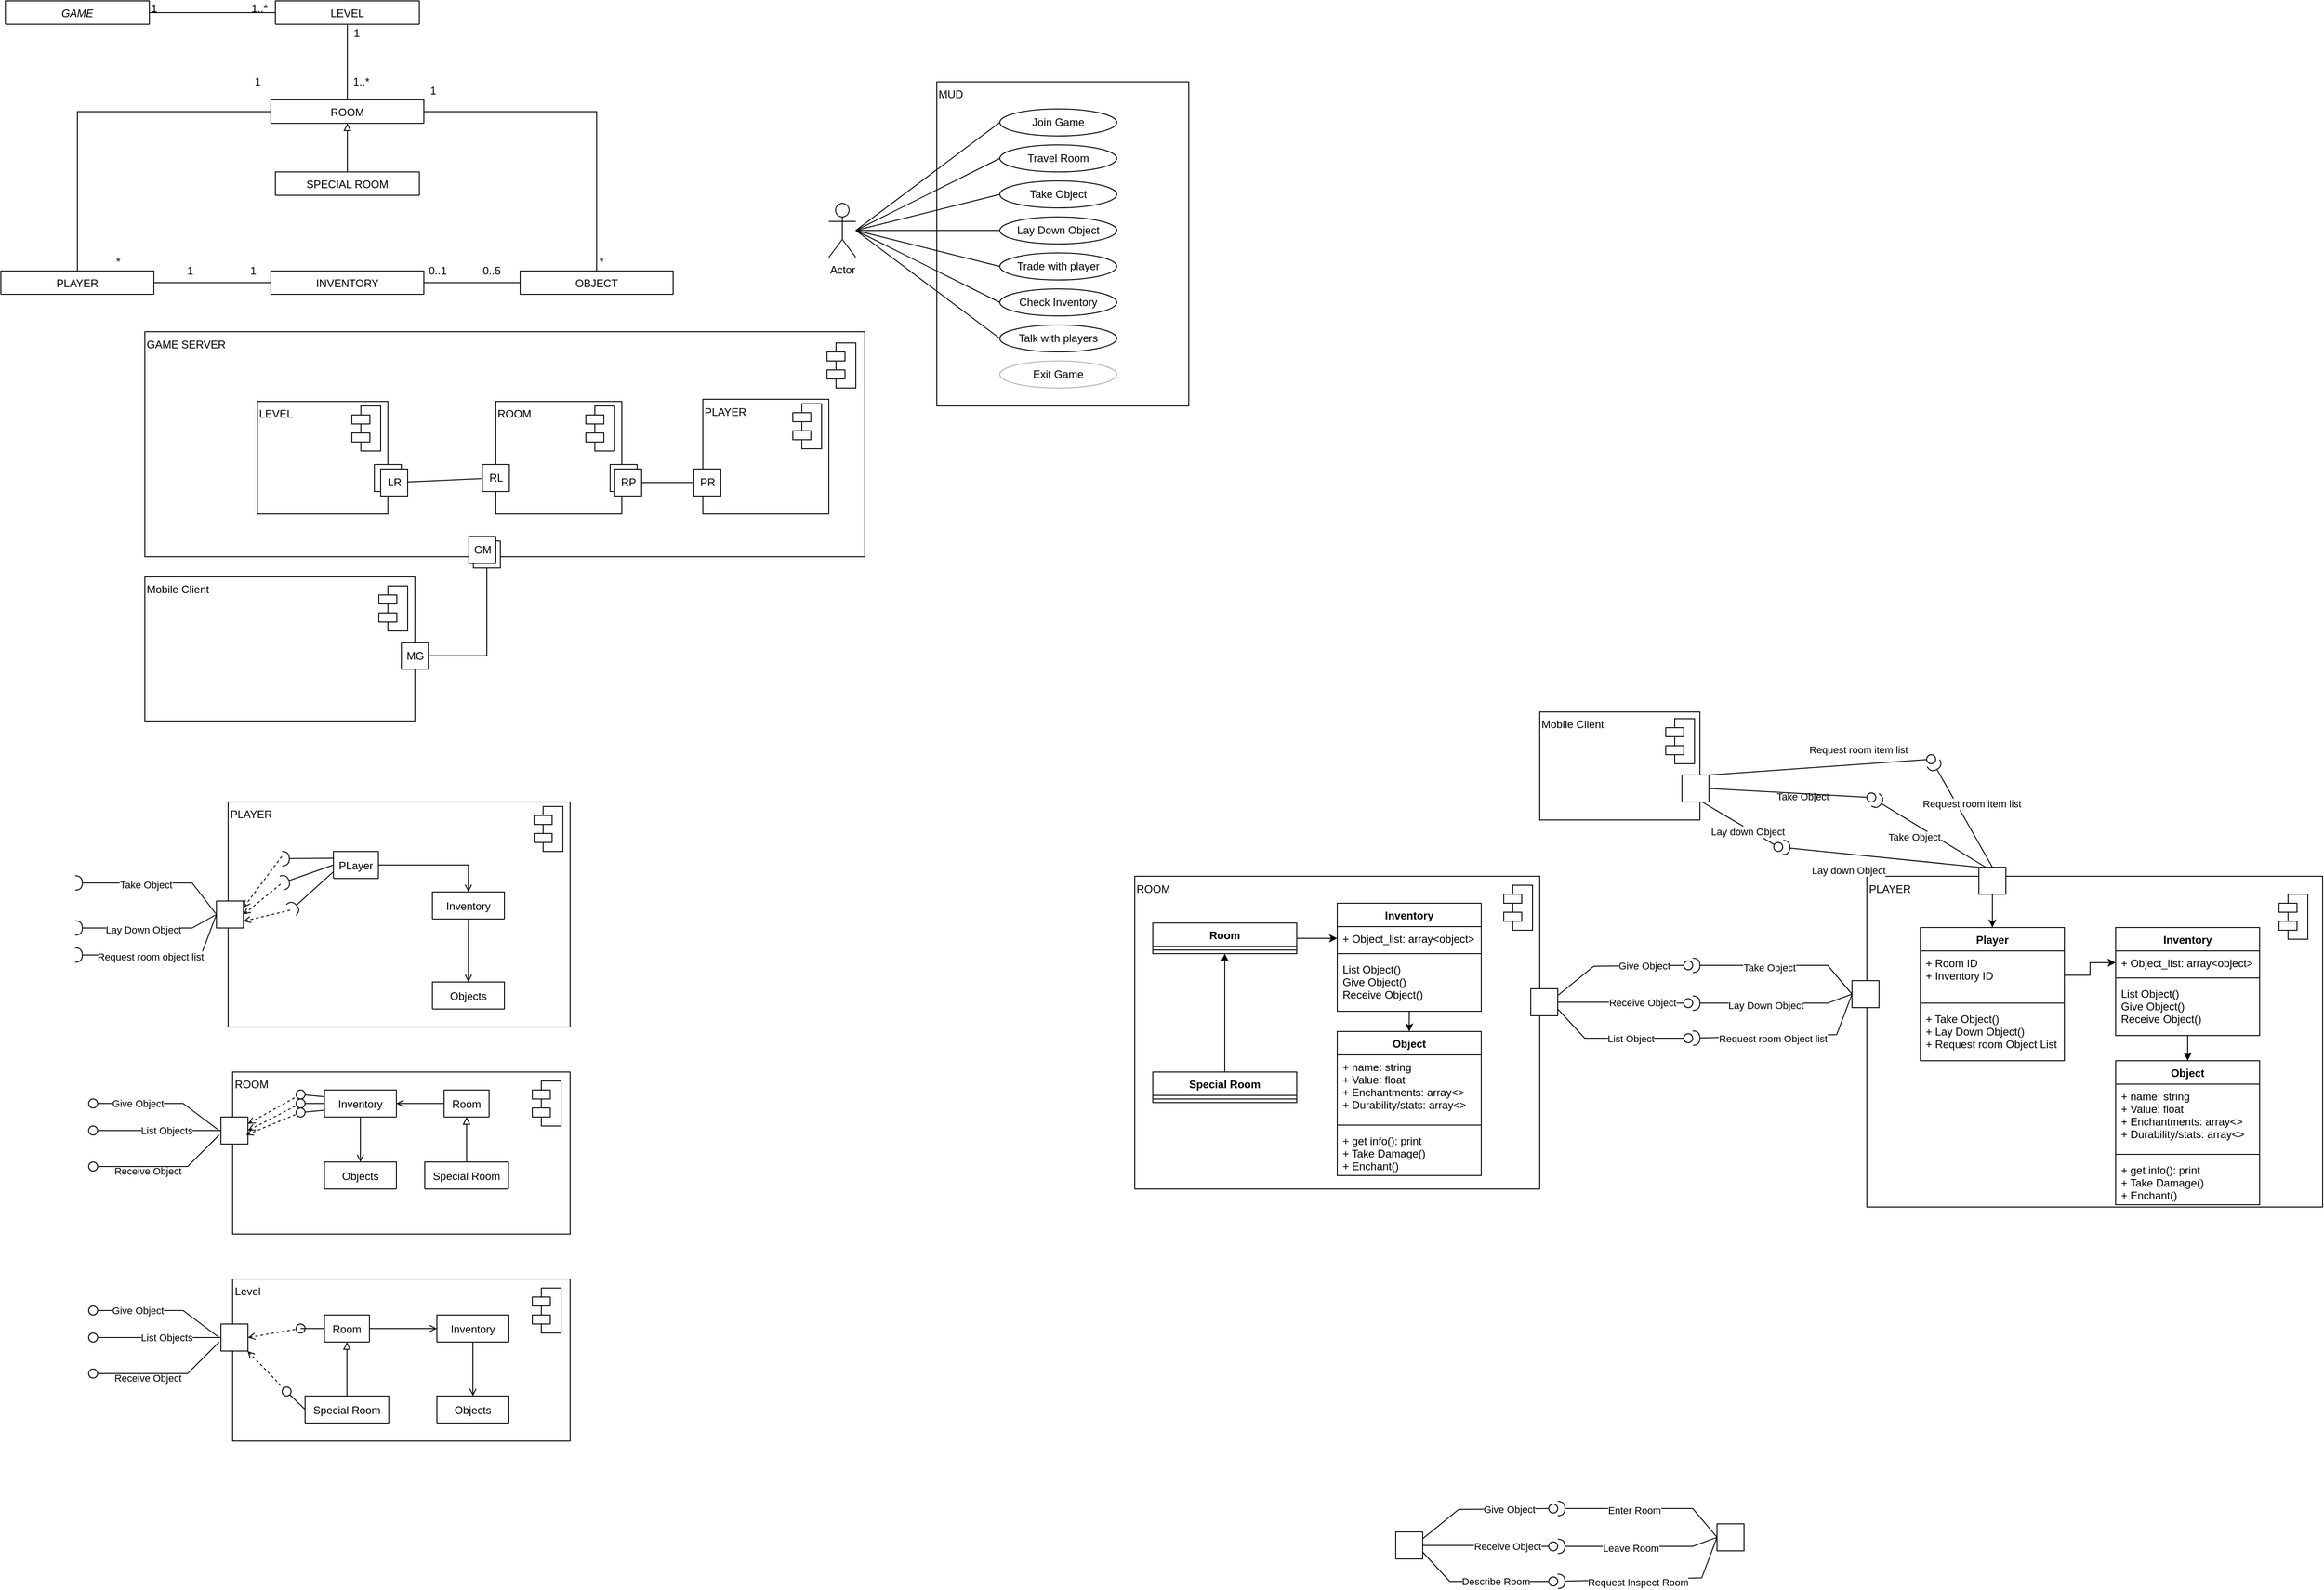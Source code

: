 <mxfile version="16.6.5" type="github">
  <diagram id="C5RBs43oDa-KdzZeNtuy" name="Page-1">
    <mxGraphModel dx="1527" dy="831" grid="1" gridSize="10" guides="1" tooltips="1" connect="1" arrows="1" fold="1" page="1" pageScale="1" pageWidth="827" pageHeight="1169" math="0" shadow="0">
      <root>
        <mxCell id="WIyWlLk6GJQsqaUBKTNV-0" />
        <mxCell id="WIyWlLk6GJQsqaUBKTNV-1" parent="WIyWlLk6GJQsqaUBKTNV-0" />
        <mxCell id="REJeJX2luTwk9c8U6sS5-15" value="PLAYER" style="html=1;align=left;verticalAlign=top;" vertex="1" parent="WIyWlLk6GJQsqaUBKTNV-1">
          <mxGeometry x="2113.5" y="1042.5" width="506.5" height="367.5" as="geometry" />
        </mxCell>
        <mxCell id="1VWSUXiwOZT1shFSJKdf-57" value="Mobile Client" style="html=1;align=left;verticalAlign=top;" parent="WIyWlLk6GJQsqaUBKTNV-1" vertex="1">
          <mxGeometry x="200" y="710" width="300" height="160" as="geometry" />
        </mxCell>
        <mxCell id="1VWSUXiwOZT1shFSJKdf-56" value="GAME SERVER" style="html=1;align=left;verticalAlign=top;" parent="WIyWlLk6GJQsqaUBKTNV-1" vertex="1">
          <mxGeometry x="200" y="437.5" width="800" height="250" as="geometry" />
        </mxCell>
        <mxCell id="1VWSUXiwOZT1shFSJKdf-39" value="ROOM" style="html=1;align=left;verticalAlign=top;" parent="WIyWlLk6GJQsqaUBKTNV-1" vertex="1">
          <mxGeometry x="590" y="515" width="140" height="125" as="geometry" />
        </mxCell>
        <mxCell id="1VWSUXiwOZT1shFSJKdf-1" value="" style="shape=module;align=left;spacingLeft=20;align=center;verticalAlign=top;" parent="WIyWlLk6GJQsqaUBKTNV-1" vertex="1">
          <mxGeometry x="690" y="520" width="32" height="50" as="geometry" />
        </mxCell>
        <mxCell id="zkfFHV4jXpPFQw0GAbJ--0" value="GAME" style="swimlane;fontStyle=2;align=center;verticalAlign=top;childLayout=stackLayout;horizontal=1;startSize=26;horizontalStack=0;resizeParent=1;resizeLast=0;collapsible=1;marginBottom=0;rounded=0;shadow=0;strokeWidth=1;" parent="WIyWlLk6GJQsqaUBKTNV-1" vertex="1" collapsed="1">
          <mxGeometry x="45" y="70" width="160" height="26" as="geometry">
            <mxRectangle x="140" y="120" width="160" height="138" as="alternateBounds" />
          </mxGeometry>
        </mxCell>
        <mxCell id="zkfFHV4jXpPFQw0GAbJ--1" value="Name" style="text;align=left;verticalAlign=top;spacingLeft=4;spacingRight=4;overflow=hidden;rotatable=0;points=[[0,0.5],[1,0.5]];portConstraint=eastwest;" parent="zkfFHV4jXpPFQw0GAbJ--0" vertex="1">
          <mxGeometry y="26" width="160" height="26" as="geometry" />
        </mxCell>
        <mxCell id="zkfFHV4jXpPFQw0GAbJ--2" value="Phone Number" style="text;align=left;verticalAlign=top;spacingLeft=4;spacingRight=4;overflow=hidden;rotatable=0;points=[[0,0.5],[1,0.5]];portConstraint=eastwest;rounded=0;shadow=0;html=0;" parent="zkfFHV4jXpPFQw0GAbJ--0" vertex="1">
          <mxGeometry y="52" width="160" height="26" as="geometry" />
        </mxCell>
        <mxCell id="zkfFHV4jXpPFQw0GAbJ--3" value="Email Address" style="text;align=left;verticalAlign=top;spacingLeft=4;spacingRight=4;overflow=hidden;rotatable=0;points=[[0,0.5],[1,0.5]];portConstraint=eastwest;rounded=0;shadow=0;html=0;" parent="zkfFHV4jXpPFQw0GAbJ--0" vertex="1">
          <mxGeometry y="78" width="160" height="26" as="geometry" />
        </mxCell>
        <mxCell id="zkfFHV4jXpPFQw0GAbJ--4" value="" style="line;html=1;strokeWidth=1;align=left;verticalAlign=middle;spacingTop=-1;spacingLeft=3;spacingRight=3;rotatable=0;labelPosition=right;points=[];portConstraint=eastwest;" parent="zkfFHV4jXpPFQw0GAbJ--0" vertex="1">
          <mxGeometry y="104" width="160" height="8" as="geometry" />
        </mxCell>
        <mxCell id="zkfFHV4jXpPFQw0GAbJ--5" value="Purchase Parking Pass" style="text;align=left;verticalAlign=top;spacingLeft=4;spacingRight=4;overflow=hidden;rotatable=0;points=[[0,0.5],[1,0.5]];portConstraint=eastwest;" parent="zkfFHV4jXpPFQw0GAbJ--0" vertex="1">
          <mxGeometry y="112" width="160" height="26" as="geometry" />
        </mxCell>
        <mxCell id="sU_c6Er136trvMsLBxcg-8" style="edgeStyle=orthogonalEdgeStyle;rounded=0;orthogonalLoop=1;jettySize=auto;html=1;exitX=0.5;exitY=1;exitDx=0;exitDy=0;entryX=0.5;entryY=0;entryDx=0;entryDy=0;endArrow=none;endFill=0;" parent="WIyWlLk6GJQsqaUBKTNV-1" source="zkfFHV4jXpPFQw0GAbJ--17" target="sU_c6Er136trvMsLBxcg-0" edge="1">
          <mxGeometry relative="1" as="geometry" />
        </mxCell>
        <mxCell id="sU_c6Er136trvMsLBxcg-32" style="edgeStyle=orthogonalEdgeStyle;rounded=0;orthogonalLoop=1;jettySize=auto;html=1;entryX=0.5;entryY=0;entryDx=0;entryDy=0;endArrow=none;endFill=0;startArrow=block;startFill=0;exitX=0.5;exitY=1;exitDx=0;exitDy=0;" parent="WIyWlLk6GJQsqaUBKTNV-1" source="sU_c6Er136trvMsLBxcg-0" target="sU_c6Er136trvMsLBxcg-27" edge="1">
          <mxGeometry relative="1" as="geometry">
            <mxPoint x="435" y="210" as="sourcePoint" />
          </mxGeometry>
        </mxCell>
        <mxCell id="zkfFHV4jXpPFQw0GAbJ--17" value="LEVEL" style="swimlane;fontStyle=0;align=center;verticalAlign=top;childLayout=stackLayout;horizontal=1;startSize=26;horizontalStack=0;resizeParent=1;resizeLast=0;collapsible=1;marginBottom=0;rounded=0;shadow=0;strokeWidth=1;" parent="WIyWlLk6GJQsqaUBKTNV-1" vertex="1" collapsed="1">
          <mxGeometry x="345" y="70" width="160" height="26" as="geometry">
            <mxRectangle x="508" y="110" width="160" height="70" as="alternateBounds" />
          </mxGeometry>
        </mxCell>
        <mxCell id="zkfFHV4jXpPFQw0GAbJ--23" value="" style="line;html=1;strokeWidth=1;align=left;verticalAlign=middle;spacingTop=-1;spacingLeft=3;spacingRight=3;rotatable=0;labelPosition=right;points=[];portConstraint=eastwest;" parent="zkfFHV4jXpPFQw0GAbJ--17" vertex="1">
          <mxGeometry y="26" width="160" height="24" as="geometry" />
        </mxCell>
        <mxCell id="zkfFHV4jXpPFQw0GAbJ--26" value="" style="endArrow=none;shadow=0;strokeWidth=1;rounded=0;endFill=0;edgeStyle=elbowEdgeStyle;elbow=vertical;" parent="WIyWlLk6GJQsqaUBKTNV-1" source="zkfFHV4jXpPFQw0GAbJ--0" target="zkfFHV4jXpPFQw0GAbJ--17" edge="1">
          <mxGeometry x="0.5" y="41" relative="1" as="geometry">
            <mxPoint x="255" y="152" as="sourcePoint" />
            <mxPoint x="415" y="152" as="targetPoint" />
            <mxPoint x="-40" y="32" as="offset" />
          </mxGeometry>
        </mxCell>
        <mxCell id="zkfFHV4jXpPFQw0GAbJ--27" value="1" style="resizable=0;align=left;verticalAlign=bottom;labelBackgroundColor=none;fontSize=12;" parent="zkfFHV4jXpPFQw0GAbJ--26" connectable="0" vertex="1">
          <mxGeometry x="-1" relative="1" as="geometry">
            <mxPoint y="4" as="offset" />
          </mxGeometry>
        </mxCell>
        <mxCell id="zkfFHV4jXpPFQw0GAbJ--28" value="1..*" style="resizable=0;align=right;verticalAlign=bottom;labelBackgroundColor=none;fontSize=12;" parent="zkfFHV4jXpPFQw0GAbJ--26" connectable="0" vertex="1">
          <mxGeometry x="1" relative="1" as="geometry">
            <mxPoint x="-7" y="4" as="offset" />
          </mxGeometry>
        </mxCell>
        <mxCell id="sU_c6Er136trvMsLBxcg-21" style="edgeStyle=orthogonalEdgeStyle;rounded=0;orthogonalLoop=1;jettySize=auto;html=1;exitX=1;exitY=0.5;exitDx=0;exitDy=0;entryX=0.5;entryY=0;entryDx=0;entryDy=0;endArrow=none;endFill=0;" parent="WIyWlLk6GJQsqaUBKTNV-1" source="sU_c6Er136trvMsLBxcg-0" target="sU_c6Er136trvMsLBxcg-3" edge="1">
          <mxGeometry relative="1" as="geometry" />
        </mxCell>
        <mxCell id="sU_c6Er136trvMsLBxcg-22" style="edgeStyle=orthogonalEdgeStyle;rounded=0;orthogonalLoop=1;jettySize=auto;html=1;exitX=0;exitY=0.5;exitDx=0;exitDy=0;entryX=0.5;entryY=0;entryDx=0;entryDy=0;endArrow=none;endFill=0;" parent="WIyWlLk6GJQsqaUBKTNV-1" source="sU_c6Er136trvMsLBxcg-0" target="sU_c6Er136trvMsLBxcg-6" edge="1">
          <mxGeometry relative="1" as="geometry" />
        </mxCell>
        <mxCell id="sU_c6Er136trvMsLBxcg-0" value="ROOM" style="swimlane;fontStyle=0;align=center;verticalAlign=top;childLayout=stackLayout;horizontal=1;startSize=26;horizontalStack=0;resizeParent=1;resizeLast=0;collapsible=1;marginBottom=0;rounded=0;shadow=0;strokeWidth=1;" parent="WIyWlLk6GJQsqaUBKTNV-1" vertex="1" collapsed="1">
          <mxGeometry x="340" y="180" width="170" height="26" as="geometry">
            <mxRectangle x="465" y="220" width="155" height="120" as="alternateBounds" />
          </mxGeometry>
        </mxCell>
        <mxCell id="sU_c6Er136trvMsLBxcg-1" value="bool isSpecial" style="text;align=left;verticalAlign=top;spacingLeft=4;spacingRight=4;overflow=hidden;rotatable=0;points=[[0,0.5],[1,0.5]];portConstraint=eastwest;" parent="sU_c6Er136trvMsLBxcg-0" vertex="1">
          <mxGeometry y="26" width="155" height="26" as="geometry" />
        </mxCell>
        <mxCell id="sU_c6Er136trvMsLBxcg-2" value="" style="line;html=1;strokeWidth=1;align=left;verticalAlign=middle;spacingTop=-1;spacingLeft=3;spacingRight=3;rotatable=0;labelPosition=right;points=[];portConstraint=eastwest;" parent="sU_c6Er136trvMsLBxcg-0" vertex="1">
          <mxGeometry y="52" width="155" height="58" as="geometry" />
        </mxCell>
        <mxCell id="sU_c6Er136trvMsLBxcg-3" value="OBJECT" style="swimlane;fontStyle=0;align=center;verticalAlign=top;childLayout=stackLayout;horizontal=1;startSize=26;horizontalStack=0;resizeParent=1;resizeLast=0;collapsible=1;marginBottom=0;rounded=0;shadow=0;strokeWidth=1;" parent="WIyWlLk6GJQsqaUBKTNV-1" vertex="1" collapsed="1">
          <mxGeometry x="617" y="370" width="170" height="26" as="geometry">
            <mxRectangle x="667" y="370" width="160" height="70" as="alternateBounds" />
          </mxGeometry>
        </mxCell>
        <mxCell id="sU_c6Er136trvMsLBxcg-5" value="" style="line;html=1;strokeWidth=1;align=left;verticalAlign=middle;spacingTop=-1;spacingLeft=3;spacingRight=3;rotatable=0;labelPosition=right;points=[];portConstraint=eastwest;" parent="sU_c6Er136trvMsLBxcg-3" vertex="1">
          <mxGeometry y="26" width="160" height="8" as="geometry" />
        </mxCell>
        <mxCell id="sU_c6Er136trvMsLBxcg-15" style="edgeStyle=orthogonalEdgeStyle;rounded=0;orthogonalLoop=1;jettySize=auto;html=1;exitX=1;exitY=0.5;exitDx=0;exitDy=0;entryX=0;entryY=0.5;entryDx=0;entryDy=0;endArrow=none;endFill=0;" parent="WIyWlLk6GJQsqaUBKTNV-1" source="sU_c6Er136trvMsLBxcg-6" target="sU_c6Er136trvMsLBxcg-12" edge="1">
          <mxGeometry relative="1" as="geometry" />
        </mxCell>
        <mxCell id="sU_c6Er136trvMsLBxcg-6" value="PLAYER" style="swimlane;fontStyle=0;align=center;verticalAlign=top;childLayout=stackLayout;horizontal=1;startSize=26;horizontalStack=0;resizeParent=1;resizeLast=0;collapsible=1;marginBottom=0;rounded=0;shadow=0;strokeWidth=1;" parent="WIyWlLk6GJQsqaUBKTNV-1" vertex="1" collapsed="1">
          <mxGeometry x="40" y="370" width="170" height="26" as="geometry">
            <mxRectangle x="270" y="370" width="160" height="70" as="alternateBounds" />
          </mxGeometry>
        </mxCell>
        <mxCell id="sU_c6Er136trvMsLBxcg-7" value="" style="line;html=1;strokeWidth=1;align=left;verticalAlign=middle;spacingTop=-1;spacingLeft=3;spacingRight=3;rotatable=0;labelPosition=right;points=[];portConstraint=eastwest;" parent="sU_c6Er136trvMsLBxcg-6" vertex="1">
          <mxGeometry y="26" width="160" height="8" as="geometry" />
        </mxCell>
        <mxCell id="sU_c6Er136trvMsLBxcg-9" value="" style="resizable=0;align=right;verticalAlign=bottom;labelBackgroundColor=none;fontSize=12;" parent="WIyWlLk6GJQsqaUBKTNV-1" connectable="0" vertex="1">
          <mxGeometry x="325" y="120.003" as="geometry">
            <mxPoint x="216" y="62" as="offset" />
          </mxGeometry>
        </mxCell>
        <mxCell id="sU_c6Er136trvMsLBxcg-10" value="1" style="text;html=1;align=center;verticalAlign=middle;resizable=0;points=[];autosize=1;strokeColor=none;fillColor=none;" parent="WIyWlLk6GJQsqaUBKTNV-1" vertex="1">
          <mxGeometry x="425" y="96" width="20" height="20" as="geometry" />
        </mxCell>
        <mxCell id="sU_c6Er136trvMsLBxcg-11" value="1..*" style="text;html=1;align=center;verticalAlign=middle;resizable=0;points=[];autosize=1;strokeColor=none;fillColor=none;" parent="WIyWlLk6GJQsqaUBKTNV-1" vertex="1">
          <mxGeometry x="425" y="150" width="30" height="20" as="geometry" />
        </mxCell>
        <mxCell id="sU_c6Er136trvMsLBxcg-16" style="edgeStyle=orthogonalEdgeStyle;rounded=0;orthogonalLoop=1;jettySize=auto;html=1;exitX=1;exitY=0.5;exitDx=0;exitDy=0;entryX=0;entryY=0.5;entryDx=0;entryDy=0;endArrow=none;endFill=0;" parent="WIyWlLk6GJQsqaUBKTNV-1" source="sU_c6Er136trvMsLBxcg-12" target="sU_c6Er136trvMsLBxcg-3" edge="1">
          <mxGeometry relative="1" as="geometry" />
        </mxCell>
        <mxCell id="sU_c6Er136trvMsLBxcg-12" value="INVENTORY" style="swimlane;fontStyle=0;align=center;verticalAlign=top;childLayout=stackLayout;horizontal=1;startSize=26;horizontalStack=0;resizeParent=1;resizeLast=0;collapsible=1;marginBottom=0;rounded=0;shadow=0;strokeWidth=1;" parent="WIyWlLk6GJQsqaUBKTNV-1" vertex="1" collapsed="1">
          <mxGeometry x="340" y="370" width="170" height="26" as="geometry">
            <mxRectangle x="470" y="370" width="160" height="70" as="alternateBounds" />
          </mxGeometry>
        </mxCell>
        <mxCell id="sU_c6Er136trvMsLBxcg-13" value="" style="line;html=1;strokeWidth=1;align=left;verticalAlign=middle;spacingTop=-1;spacingLeft=3;spacingRight=3;rotatable=0;labelPosition=right;points=[];portConstraint=eastwest;" parent="sU_c6Er136trvMsLBxcg-12" vertex="1">
          <mxGeometry y="26" width="160" height="8" as="geometry" />
        </mxCell>
        <mxCell id="sU_c6Er136trvMsLBxcg-17" value="0..1" style="text;html=1;align=center;verticalAlign=middle;resizable=0;points=[];autosize=1;strokeColor=none;fillColor=none;" parent="WIyWlLk6GJQsqaUBKTNV-1" vertex="1">
          <mxGeometry x="505" y="360" width="40" height="20" as="geometry" />
        </mxCell>
        <mxCell id="sU_c6Er136trvMsLBxcg-18" value="0..5" style="text;html=1;align=center;verticalAlign=middle;resizable=0;points=[];autosize=1;strokeColor=none;fillColor=none;" parent="WIyWlLk6GJQsqaUBKTNV-1" vertex="1">
          <mxGeometry x="565" y="360" width="40" height="20" as="geometry" />
        </mxCell>
        <mxCell id="sU_c6Er136trvMsLBxcg-19" value="1" style="text;html=1;align=center;verticalAlign=middle;resizable=0;points=[];autosize=1;strokeColor=none;fillColor=none;" parent="WIyWlLk6GJQsqaUBKTNV-1" vertex="1">
          <mxGeometry x="240" y="360" width="20" height="20" as="geometry" />
        </mxCell>
        <mxCell id="sU_c6Er136trvMsLBxcg-20" value="1" style="text;html=1;align=center;verticalAlign=middle;resizable=0;points=[];autosize=1;strokeColor=none;fillColor=none;" parent="WIyWlLk6GJQsqaUBKTNV-1" vertex="1">
          <mxGeometry x="310" y="360" width="20" height="20" as="geometry" />
        </mxCell>
        <mxCell id="sU_c6Er136trvMsLBxcg-23" value="1" style="text;html=1;align=center;verticalAlign=middle;resizable=0;points=[];autosize=1;strokeColor=none;fillColor=none;" parent="WIyWlLk6GJQsqaUBKTNV-1" vertex="1">
          <mxGeometry x="315" y="150" width="20" height="20" as="geometry" />
        </mxCell>
        <mxCell id="sU_c6Er136trvMsLBxcg-24" value="*" style="text;html=1;align=center;verticalAlign=middle;resizable=0;points=[];autosize=1;strokeColor=none;fillColor=none;" parent="WIyWlLk6GJQsqaUBKTNV-1" vertex="1">
          <mxGeometry x="160" y="350" width="20" height="20" as="geometry" />
        </mxCell>
        <mxCell id="sU_c6Er136trvMsLBxcg-25" value="1" style="text;html=1;align=center;verticalAlign=middle;resizable=0;points=[];autosize=1;strokeColor=none;fillColor=none;" parent="WIyWlLk6GJQsqaUBKTNV-1" vertex="1">
          <mxGeometry x="510" y="160" width="20" height="20" as="geometry" />
        </mxCell>
        <mxCell id="sU_c6Er136trvMsLBxcg-26" value="*" style="text;html=1;align=center;verticalAlign=middle;resizable=0;points=[];autosize=1;strokeColor=none;fillColor=none;" parent="WIyWlLk6GJQsqaUBKTNV-1" vertex="1">
          <mxGeometry x="697" y="350" width="20" height="20" as="geometry" />
        </mxCell>
        <mxCell id="sU_c6Er136trvMsLBxcg-27" value="SPECIAL ROOM" style="swimlane;fontStyle=0;align=center;verticalAlign=top;childLayout=stackLayout;horizontal=1;startSize=26;horizontalStack=0;resizeParent=1;resizeLast=0;collapsible=1;marginBottom=0;rounded=0;shadow=0;strokeWidth=1;" parent="WIyWlLk6GJQsqaUBKTNV-1" vertex="1" collapsed="1">
          <mxGeometry x="345" y="260" width="160" height="26" as="geometry">
            <mxRectangle x="730" y="73" width="200" height="100" as="alternateBounds" />
          </mxGeometry>
        </mxCell>
        <mxCell id="sU_c6Er136trvMsLBxcg-28" value="" style="line;html=1;strokeWidth=1;align=left;verticalAlign=middle;spacingTop=-1;spacingLeft=3;spacingRight=3;rotatable=0;labelPosition=right;points=[];portConstraint=eastwest;" parent="sU_c6Er136trvMsLBxcg-27" vertex="1">
          <mxGeometry y="26" width="200" height="64" as="geometry" />
        </mxCell>
        <mxCell id="1VWSUXiwOZT1shFSJKdf-8" value="MUD" style="rounded=0;whiteSpace=wrap;html=1;align=left;verticalAlign=top;" parent="WIyWlLk6GJQsqaUBKTNV-1" vertex="1">
          <mxGeometry x="1080" y="160" width="280" height="360" as="geometry" />
        </mxCell>
        <mxCell id="1VWSUXiwOZT1shFSJKdf-9" style="edgeStyle=none;rounded=0;orthogonalLoop=1;jettySize=auto;html=1;entryX=0;entryY=0.5;entryDx=0;entryDy=0;startArrow=none;startFill=0;endArrow=none;endFill=0;" parent="WIyWlLk6GJQsqaUBKTNV-1" target="1VWSUXiwOZT1shFSJKdf-20" edge="1">
          <mxGeometry relative="1" as="geometry">
            <mxPoint x="990" y="325" as="sourcePoint" />
          </mxGeometry>
        </mxCell>
        <mxCell id="1VWSUXiwOZT1shFSJKdf-10" style="edgeStyle=none;rounded=0;orthogonalLoop=1;jettySize=auto;html=1;entryX=0;entryY=0.5;entryDx=0;entryDy=0;startArrow=none;startFill=0;endArrow=none;endFill=0;" parent="WIyWlLk6GJQsqaUBKTNV-1" target="1VWSUXiwOZT1shFSJKdf-17" edge="1">
          <mxGeometry relative="1" as="geometry">
            <mxPoint x="990" y="325" as="sourcePoint" />
          </mxGeometry>
        </mxCell>
        <mxCell id="1VWSUXiwOZT1shFSJKdf-11" style="edgeStyle=none;rounded=0;orthogonalLoop=1;jettySize=auto;html=1;entryX=0;entryY=0.5;entryDx=0;entryDy=0;startArrow=none;startFill=0;endArrow=none;endFill=0;" parent="WIyWlLk6GJQsqaUBKTNV-1" source="1VWSUXiwOZT1shFSJKdf-15" target="1VWSUXiwOZT1shFSJKdf-18" edge="1">
          <mxGeometry relative="1" as="geometry" />
        </mxCell>
        <mxCell id="1VWSUXiwOZT1shFSJKdf-12" style="edgeStyle=none;rounded=0;orthogonalLoop=1;jettySize=auto;html=1;entryX=0;entryY=0.5;entryDx=0;entryDy=0;startArrow=none;startFill=0;endArrow=none;endFill=0;" parent="WIyWlLk6GJQsqaUBKTNV-1" target="1VWSUXiwOZT1shFSJKdf-21" edge="1">
          <mxGeometry relative="1" as="geometry">
            <mxPoint x="990" y="325" as="sourcePoint" />
          </mxGeometry>
        </mxCell>
        <mxCell id="1VWSUXiwOZT1shFSJKdf-13" style="edgeStyle=none;rounded=0;orthogonalLoop=1;jettySize=auto;html=1;entryX=0;entryY=0.5;entryDx=0;entryDy=0;startArrow=none;startFill=0;endArrow=none;endFill=0;" parent="WIyWlLk6GJQsqaUBKTNV-1" target="1VWSUXiwOZT1shFSJKdf-22" edge="1">
          <mxGeometry relative="1" as="geometry">
            <mxPoint x="990" y="325" as="sourcePoint" />
          </mxGeometry>
        </mxCell>
        <mxCell id="1VWSUXiwOZT1shFSJKdf-14" style="edgeStyle=none;rounded=0;orthogonalLoop=1;jettySize=auto;html=1;entryX=0;entryY=0.5;entryDx=0;entryDy=0;startArrow=none;startFill=0;endArrow=none;endFill=0;" parent="WIyWlLk6GJQsqaUBKTNV-1" target="1VWSUXiwOZT1shFSJKdf-23" edge="1">
          <mxGeometry relative="1" as="geometry">
            <mxPoint x="990" y="325" as="sourcePoint" />
          </mxGeometry>
        </mxCell>
        <mxCell id="1VWSUXiwOZT1shFSJKdf-15" value="Actor" style="shape=umlActor;verticalLabelPosition=bottom;verticalAlign=top;html=1;outlineConnect=0;" parent="WIyWlLk6GJQsqaUBKTNV-1" vertex="1">
          <mxGeometry x="960" y="295" width="30" height="60" as="geometry" />
        </mxCell>
        <mxCell id="1VWSUXiwOZT1shFSJKdf-16" value="Join Game" style="ellipse;whiteSpace=wrap;html=1;" parent="WIyWlLk6GJQsqaUBKTNV-1" vertex="1">
          <mxGeometry x="1150" y="190" width="130" height="30" as="geometry" />
        </mxCell>
        <mxCell id="1VWSUXiwOZT1shFSJKdf-17" value="Take Object" style="ellipse;whiteSpace=wrap;html=1;" parent="WIyWlLk6GJQsqaUBKTNV-1" vertex="1">
          <mxGeometry x="1150" y="270" width="130" height="30" as="geometry" />
        </mxCell>
        <mxCell id="1VWSUXiwOZT1shFSJKdf-18" value="Lay Down Object" style="ellipse;whiteSpace=wrap;html=1;" parent="WIyWlLk6GJQsqaUBKTNV-1" vertex="1">
          <mxGeometry x="1150" y="310" width="130" height="30" as="geometry" />
        </mxCell>
        <mxCell id="1VWSUXiwOZT1shFSJKdf-19" value="" style="rounded=0;orthogonalLoop=1;jettySize=auto;html=1;startArrow=none;startFill=0;endArrow=none;endFill=0;entryX=0;entryY=0.5;entryDx=0;entryDy=0;" parent="WIyWlLk6GJQsqaUBKTNV-1" target="1VWSUXiwOZT1shFSJKdf-16" edge="1">
          <mxGeometry relative="1" as="geometry">
            <mxPoint x="990" y="325" as="sourcePoint" />
          </mxGeometry>
        </mxCell>
        <mxCell id="1VWSUXiwOZT1shFSJKdf-20" value="Travel Room" style="ellipse;whiteSpace=wrap;html=1;" parent="WIyWlLk6GJQsqaUBKTNV-1" vertex="1">
          <mxGeometry x="1150" y="230" width="130" height="30" as="geometry" />
        </mxCell>
        <mxCell id="1VWSUXiwOZT1shFSJKdf-21" value="Trade with player" style="ellipse;whiteSpace=wrap;html=1;" parent="WIyWlLk6GJQsqaUBKTNV-1" vertex="1">
          <mxGeometry x="1150" y="350" width="130" height="30" as="geometry" />
        </mxCell>
        <mxCell id="1VWSUXiwOZT1shFSJKdf-22" value="Check Inventory" style="ellipse;whiteSpace=wrap;html=1;" parent="WIyWlLk6GJQsqaUBKTNV-1" vertex="1">
          <mxGeometry x="1150" y="390" width="130" height="30" as="geometry" />
        </mxCell>
        <mxCell id="1VWSUXiwOZT1shFSJKdf-23" value="Talk with players" style="ellipse;whiteSpace=wrap;html=1;" parent="WIyWlLk6GJQsqaUBKTNV-1" vertex="1">
          <mxGeometry x="1150" y="430" width="130" height="30" as="geometry" />
        </mxCell>
        <mxCell id="1VWSUXiwOZT1shFSJKdf-24" value="Exit Game" style="ellipse;whiteSpace=wrap;html=1;opacity=30;" parent="WIyWlLk6GJQsqaUBKTNV-1" vertex="1">
          <mxGeometry x="1150" y="470" width="130" height="30" as="geometry" />
        </mxCell>
        <mxCell id="1VWSUXiwOZT1shFSJKdf-35" value="LEVEL" style="html=1;align=left;verticalAlign=top;" parent="WIyWlLk6GJQsqaUBKTNV-1" vertex="1">
          <mxGeometry x="325" y="515" width="145" height="125" as="geometry" />
        </mxCell>
        <mxCell id="1VWSUXiwOZT1shFSJKdf-42" value="" style="shape=module;align=left;spacingLeft=20;align=center;verticalAlign=top;" parent="WIyWlLk6GJQsqaUBKTNV-1" vertex="1">
          <mxGeometry x="430" y="520" width="32" height="50" as="geometry" />
        </mxCell>
        <mxCell id="1VWSUXiwOZT1shFSJKdf-51" value="PLAYER" style="html=1;align=left;verticalAlign=top;" parent="WIyWlLk6GJQsqaUBKTNV-1" vertex="1">
          <mxGeometry x="820" y="512.5" width="140" height="127.5" as="geometry" />
        </mxCell>
        <mxCell id="1VWSUXiwOZT1shFSJKdf-52" value="" style="shape=module;align=left;spacingLeft=20;align=center;verticalAlign=top;" parent="WIyWlLk6GJQsqaUBKTNV-1" vertex="1">
          <mxGeometry x="920" y="517.5" width="32" height="50" as="geometry" />
        </mxCell>
        <mxCell id="1VWSUXiwOZT1shFSJKdf-61" value="LR" style="html=1;" parent="WIyWlLk6GJQsqaUBKTNV-1" vertex="1">
          <mxGeometry x="455" y="585" width="30" height="30" as="geometry" />
        </mxCell>
        <mxCell id="1VWSUXiwOZT1shFSJKdf-62" value="RL" style="html=1;" parent="WIyWlLk6GJQsqaUBKTNV-1" vertex="1">
          <mxGeometry x="575" y="585" width="30" height="30" as="geometry" />
        </mxCell>
        <mxCell id="1VWSUXiwOZT1shFSJKdf-66" value="RP" style="html=1;" parent="WIyWlLk6GJQsqaUBKTNV-1" vertex="1">
          <mxGeometry x="717" y="585" width="30" height="30" as="geometry" />
        </mxCell>
        <mxCell id="1VWSUXiwOZT1shFSJKdf-67" value="LR" style="html=1;" parent="WIyWlLk6GJQsqaUBKTNV-1" vertex="1">
          <mxGeometry x="462" y="590" width="30" height="30" as="geometry" />
        </mxCell>
        <mxCell id="1VWSUXiwOZT1shFSJKdf-68" value="RP" style="html=1;" parent="WIyWlLk6GJQsqaUBKTNV-1" vertex="1">
          <mxGeometry x="722" y="590" width="30" height="30" as="geometry" />
        </mxCell>
        <mxCell id="1VWSUXiwOZT1shFSJKdf-69" value="PR" style="html=1;" parent="WIyWlLk6GJQsqaUBKTNV-1" vertex="1">
          <mxGeometry x="810" y="590" width="30" height="30" as="geometry" />
        </mxCell>
        <mxCell id="1VWSUXiwOZT1shFSJKdf-70" value="" style="endArrow=none;html=1;rounded=0;" parent="WIyWlLk6GJQsqaUBKTNV-1" source="1VWSUXiwOZT1shFSJKdf-67" target="1VWSUXiwOZT1shFSJKdf-62" edge="1">
          <mxGeometry width="50" height="50" relative="1" as="geometry">
            <mxPoint x="550" y="670" as="sourcePoint" />
            <mxPoint x="600" y="620" as="targetPoint" />
          </mxGeometry>
        </mxCell>
        <mxCell id="1VWSUXiwOZT1shFSJKdf-71" value="" style="endArrow=none;html=1;rounded=0;" parent="WIyWlLk6GJQsqaUBKTNV-1" source="1VWSUXiwOZT1shFSJKdf-68" target="1VWSUXiwOZT1shFSJKdf-69" edge="1">
          <mxGeometry width="50" height="50" relative="1" as="geometry">
            <mxPoint x="550" y="670" as="sourcePoint" />
            <mxPoint x="600" y="620" as="targetPoint" />
          </mxGeometry>
        </mxCell>
        <mxCell id="1VWSUXiwOZT1shFSJKdf-72" value="" style="shape=module;align=left;spacingLeft=20;align=center;verticalAlign=top;" parent="WIyWlLk6GJQsqaUBKTNV-1" vertex="1">
          <mxGeometry x="958" y="450" width="32" height="50" as="geometry" />
        </mxCell>
        <mxCell id="1VWSUXiwOZT1shFSJKdf-73" value="" style="shape=module;align=left;spacingLeft=20;align=center;verticalAlign=top;" parent="WIyWlLk6GJQsqaUBKTNV-1" vertex="1">
          <mxGeometry x="460" y="720" width="32" height="50" as="geometry" />
        </mxCell>
        <mxCell id="1VWSUXiwOZT1shFSJKdf-76" style="edgeStyle=orthogonalEdgeStyle;rounded=0;orthogonalLoop=1;jettySize=auto;html=1;endArrow=none;endFill=0;" parent="WIyWlLk6GJQsqaUBKTNV-1" source="1VWSUXiwOZT1shFSJKdf-74" target="1VWSUXiwOZT1shFSJKdf-75" edge="1">
          <mxGeometry relative="1" as="geometry" />
        </mxCell>
        <mxCell id="1VWSUXiwOZT1shFSJKdf-74" value="MG" style="html=1;" parent="WIyWlLk6GJQsqaUBKTNV-1" vertex="1">
          <mxGeometry x="485" y="782.5" width="30" height="30" as="geometry" />
        </mxCell>
        <mxCell id="1VWSUXiwOZT1shFSJKdf-75" value="GM" style="html=1;" parent="WIyWlLk6GJQsqaUBKTNV-1" vertex="1">
          <mxGeometry x="565" y="670" width="30" height="30" as="geometry" />
        </mxCell>
        <mxCell id="1VWSUXiwOZT1shFSJKdf-77" value="GM" style="html=1;" parent="WIyWlLk6GJQsqaUBKTNV-1" vertex="1">
          <mxGeometry x="560" y="665" width="30" height="30" as="geometry" />
        </mxCell>
        <mxCell id="1VWSUXiwOZT1shFSJKdf-85" value="PLAYER" style="html=1;align=left;verticalAlign=top;" parent="WIyWlLk6GJQsqaUBKTNV-1" vertex="1">
          <mxGeometry x="292.5" y="960" width="380" height="250" as="geometry" />
        </mxCell>
        <mxCell id="1VWSUXiwOZT1shFSJKdf-86" value="" style="shape=module;align=left;spacingLeft=20;align=center;verticalAlign=top;" parent="WIyWlLk6GJQsqaUBKTNV-1" vertex="1">
          <mxGeometry x="632.5" y="965" width="32" height="50" as="geometry" />
        </mxCell>
        <mxCell id="1VWSUXiwOZT1shFSJKdf-87" value="" style="html=1;" parent="WIyWlLk6GJQsqaUBKTNV-1" vertex="1">
          <mxGeometry x="279.5" y="1070" width="30" height="30" as="geometry" />
        </mxCell>
        <mxCell id="1VWSUXiwOZT1shFSJKdf-99" style="edgeStyle=orthogonalEdgeStyle;rounded=0;orthogonalLoop=1;jettySize=auto;html=1;exitX=1;exitY=0.5;exitDx=0;exitDy=0;endArrow=open;endFill=0;" parent="WIyWlLk6GJQsqaUBKTNV-1" source="1VWSUXiwOZT1shFSJKdf-88" target="1VWSUXiwOZT1shFSJKdf-92" edge="1">
          <mxGeometry relative="1" as="geometry" />
        </mxCell>
        <mxCell id="1VWSUXiwOZT1shFSJKdf-88" value="PLayer" style="swimlane;fontStyle=0;childLayout=stackLayout;horizontal=1;startSize=30;horizontalStack=0;resizeParent=1;resizeParentMax=0;resizeLast=0;collapsible=1;marginBottom=0;" parent="WIyWlLk6GJQsqaUBKTNV-1" vertex="1" collapsed="1">
          <mxGeometry x="409.5" y="1015" width="50" height="30" as="geometry">
            <mxRectangle x="710" y="930" width="140" height="90" as="alternateBounds" />
          </mxGeometry>
        </mxCell>
        <mxCell id="1VWSUXiwOZT1shFSJKdf-90" value="Item 2" style="text;strokeColor=none;fillColor=none;align=left;verticalAlign=middle;spacingLeft=4;spacingRight=4;overflow=hidden;points=[[0,0.5],[1,0.5]];portConstraint=eastwest;rotatable=0;" parent="1VWSUXiwOZT1shFSJKdf-88" vertex="1">
          <mxGeometry y="30" width="140" height="30" as="geometry" />
        </mxCell>
        <mxCell id="1VWSUXiwOZT1shFSJKdf-91" value="Item 3" style="text;strokeColor=none;fillColor=none;align=left;verticalAlign=middle;spacingLeft=4;spacingRight=4;overflow=hidden;points=[[0,0.5],[1,0.5]];portConstraint=eastwest;rotatable=0;" parent="1VWSUXiwOZT1shFSJKdf-88" vertex="1">
          <mxGeometry y="60" width="140" height="30" as="geometry" />
        </mxCell>
        <mxCell id="1VWSUXiwOZT1shFSJKdf-100" style="edgeStyle=orthogonalEdgeStyle;rounded=0;orthogonalLoop=1;jettySize=auto;html=1;exitX=0.5;exitY=1;exitDx=0;exitDy=0;endArrow=open;endFill=0;entryX=0.5;entryY=0;entryDx=0;entryDy=0;" parent="WIyWlLk6GJQsqaUBKTNV-1" source="1VWSUXiwOZT1shFSJKdf-92" target="1VWSUXiwOZT1shFSJKdf-95" edge="1">
          <mxGeometry relative="1" as="geometry">
            <mxPoint x="582.5" y="1110" as="targetPoint" />
          </mxGeometry>
        </mxCell>
        <mxCell id="1VWSUXiwOZT1shFSJKdf-92" value="Inventory" style="swimlane;fontStyle=0;childLayout=stackLayout;horizontal=1;startSize=30;horizontalStack=0;resizeParent=1;resizeParentMax=0;resizeLast=0;collapsible=1;marginBottom=0;" parent="WIyWlLk6GJQsqaUBKTNV-1" vertex="1" collapsed="1">
          <mxGeometry x="519.5" y="1060" width="80" height="30" as="geometry">
            <mxRectangle x="710" y="930" width="140" height="90" as="alternateBounds" />
          </mxGeometry>
        </mxCell>
        <mxCell id="1VWSUXiwOZT1shFSJKdf-93" value="Item 2" style="text;strokeColor=none;fillColor=none;align=left;verticalAlign=middle;spacingLeft=4;spacingRight=4;overflow=hidden;points=[[0,0.5],[1,0.5]];portConstraint=eastwest;rotatable=0;" parent="1VWSUXiwOZT1shFSJKdf-92" vertex="1">
          <mxGeometry y="30" width="140" height="30" as="geometry" />
        </mxCell>
        <mxCell id="1VWSUXiwOZT1shFSJKdf-94" value="Item 3" style="text;strokeColor=none;fillColor=none;align=left;verticalAlign=middle;spacingLeft=4;spacingRight=4;overflow=hidden;points=[[0,0.5],[1,0.5]];portConstraint=eastwest;rotatable=0;" parent="1VWSUXiwOZT1shFSJKdf-92" vertex="1">
          <mxGeometry y="60" width="140" height="30" as="geometry" />
        </mxCell>
        <mxCell id="1VWSUXiwOZT1shFSJKdf-95" value="Objects" style="swimlane;fontStyle=0;childLayout=stackLayout;horizontal=1;startSize=30;horizontalStack=0;resizeParent=1;resizeParentMax=0;resizeLast=0;collapsible=1;marginBottom=0;" parent="WIyWlLk6GJQsqaUBKTNV-1" vertex="1" collapsed="1">
          <mxGeometry x="519.5" y="1160" width="80" height="30" as="geometry">
            <mxRectangle x="710" y="930" width="140" height="90" as="alternateBounds" />
          </mxGeometry>
        </mxCell>
        <mxCell id="1VWSUXiwOZT1shFSJKdf-96" value="Item 2" style="text;strokeColor=none;fillColor=none;align=left;verticalAlign=middle;spacingLeft=4;spacingRight=4;overflow=hidden;points=[[0,0.5],[1,0.5]];portConstraint=eastwest;rotatable=0;" parent="1VWSUXiwOZT1shFSJKdf-95" vertex="1">
          <mxGeometry y="30" width="140" height="30" as="geometry" />
        </mxCell>
        <mxCell id="1VWSUXiwOZT1shFSJKdf-97" value="Item 3" style="text;strokeColor=none;fillColor=none;align=left;verticalAlign=middle;spacingLeft=4;spacingRight=4;overflow=hidden;points=[[0,0.5],[1,0.5]];portConstraint=eastwest;rotatable=0;" parent="1VWSUXiwOZT1shFSJKdf-95" vertex="1">
          <mxGeometry y="60" width="140" height="30" as="geometry" />
        </mxCell>
        <mxCell id="1VWSUXiwOZT1shFSJKdf-105" value="" style="rounded=0;orthogonalLoop=1;jettySize=auto;html=1;endArrow=none;endFill=0;sketch=0;sourcePerimeterSpacing=0;targetPerimeterSpacing=0;exitX=1;exitY=0.5;exitDx=0;exitDy=0;dashed=1;startArrow=open;startFill=0;" parent="WIyWlLk6GJQsqaUBKTNV-1" source="1VWSUXiwOZT1shFSJKdf-87" edge="1">
          <mxGeometry relative="1" as="geometry">
            <mxPoint x="222.5" y="1045" as="sourcePoint" />
            <mxPoint x="352.5" y="1050" as="targetPoint" />
            <Array as="points">
              <mxPoint x="352.5" y="1050" />
            </Array>
          </mxGeometry>
        </mxCell>
        <mxCell id="1VWSUXiwOZT1shFSJKdf-106" value="" style="rounded=0;orthogonalLoop=1;jettySize=auto;html=1;endArrow=halfCircle;endFill=0;endSize=6;strokeWidth=1;sketch=0;exitX=0;exitY=0.5;exitDx=0;exitDy=0;" parent="WIyWlLk6GJQsqaUBKTNV-1" source="1VWSUXiwOZT1shFSJKdf-88" edge="1">
          <mxGeometry relative="1" as="geometry">
            <mxPoint x="262.5" y="1045" as="sourcePoint" />
            <mxPoint x="352.5" y="1050" as="targetPoint" />
          </mxGeometry>
        </mxCell>
        <mxCell id="1VWSUXiwOZT1shFSJKdf-109" value="" style="rounded=0;orthogonalLoop=1;jettySize=auto;html=1;endArrow=halfCircle;endFill=0;endSize=6;strokeWidth=1;sketch=0;exitX=0;exitY=0.5;exitDx=0;exitDy=0;" parent="WIyWlLk6GJQsqaUBKTNV-1" source="1VWSUXiwOZT1shFSJKdf-87" edge="1">
          <mxGeometry relative="1" as="geometry">
            <mxPoint x="404.5" y="1085" as="sourcePoint" />
            <mxPoint x="122.5" y="1050" as="targetPoint" />
            <Array as="points">
              <mxPoint x="252.5" y="1050" />
            </Array>
          </mxGeometry>
        </mxCell>
        <mxCell id="1VWSUXiwOZT1shFSJKdf-111" value="Take Object" style="edgeLabel;html=1;align=center;verticalAlign=middle;resizable=0;points=[];" parent="1VWSUXiwOZT1shFSJKdf-109" vertex="1" connectable="0">
          <mxGeometry x="0.394" y="2" relative="1" as="geometry">
            <mxPoint x="26" as="offset" />
          </mxGeometry>
        </mxCell>
        <mxCell id="1VWSUXiwOZT1shFSJKdf-112" value="" style="rounded=0;orthogonalLoop=1;jettySize=auto;html=1;endArrow=halfCircle;endFill=0;endSize=6;strokeWidth=1;sketch=0;exitX=0;exitY=0.5;exitDx=0;exitDy=0;" parent="WIyWlLk6GJQsqaUBKTNV-1" source="1VWSUXiwOZT1shFSJKdf-87" edge="1">
          <mxGeometry relative="1" as="geometry">
            <mxPoint x="289.5" y="1080" as="sourcePoint" />
            <mxPoint x="122.5" y="1100" as="targetPoint" />
            <Array as="points">
              <mxPoint x="252.5" y="1100" />
            </Array>
          </mxGeometry>
        </mxCell>
        <mxCell id="1VWSUXiwOZT1shFSJKdf-113" value="Lay Down Object" style="edgeLabel;html=1;align=center;verticalAlign=middle;resizable=0;points=[];" parent="1VWSUXiwOZT1shFSJKdf-112" vertex="1" connectable="0">
          <mxGeometry x="0.394" y="2" relative="1" as="geometry">
            <mxPoint x="26" as="offset" />
          </mxGeometry>
        </mxCell>
        <mxCell id="1VWSUXiwOZT1shFSJKdf-114" value="ROOM" style="html=1;align=left;verticalAlign=top;" parent="WIyWlLk6GJQsqaUBKTNV-1" vertex="1">
          <mxGeometry x="297.5" y="1260" width="375" height="180" as="geometry" />
        </mxCell>
        <mxCell id="1VWSUXiwOZT1shFSJKdf-115" value="" style="shape=module;align=left;spacingLeft=20;align=center;verticalAlign=top;" parent="WIyWlLk6GJQsqaUBKTNV-1" vertex="1">
          <mxGeometry x="630.5" y="1270" width="32" height="50" as="geometry" />
        </mxCell>
        <mxCell id="1VWSUXiwOZT1shFSJKdf-116" value="" style="html=1;" parent="WIyWlLk6GJQsqaUBKTNV-1" vertex="1">
          <mxGeometry x="284.5" y="1310" width="30" height="30" as="geometry" />
        </mxCell>
        <mxCell id="1VWSUXiwOZT1shFSJKdf-117" style="edgeStyle=orthogonalEdgeStyle;rounded=0;orthogonalLoop=1;jettySize=auto;html=1;exitX=0;exitY=0.5;exitDx=0;exitDy=0;endArrow=open;endFill=0;" parent="WIyWlLk6GJQsqaUBKTNV-1" source="1VWSUXiwOZT1shFSJKdf-118" target="1VWSUXiwOZT1shFSJKdf-122" edge="1">
          <mxGeometry relative="1" as="geometry" />
        </mxCell>
        <mxCell id="1VWSUXiwOZT1shFSJKdf-153" value="" style="edgeStyle=orthogonalEdgeStyle;rounded=0;orthogonalLoop=1;jettySize=auto;html=1;startArrow=block;startFill=0;endArrow=none;endFill=0;" parent="WIyWlLk6GJQsqaUBKTNV-1" source="1VWSUXiwOZT1shFSJKdf-118" target="1VWSUXiwOZT1shFSJKdf-150" edge="1">
          <mxGeometry relative="1" as="geometry" />
        </mxCell>
        <mxCell id="1VWSUXiwOZT1shFSJKdf-118" value="Room" style="swimlane;fontStyle=0;childLayout=stackLayout;horizontal=1;startSize=30;horizontalStack=0;resizeParent=1;resizeParentMax=0;resizeLast=0;collapsible=1;marginBottom=0;" parent="WIyWlLk6GJQsqaUBKTNV-1" vertex="1" collapsed="1">
          <mxGeometry x="532.5" y="1280" width="50" height="30" as="geometry">
            <mxRectangle x="710" y="930" width="140" height="90" as="alternateBounds" />
          </mxGeometry>
        </mxCell>
        <mxCell id="1VWSUXiwOZT1shFSJKdf-119" value="Item 2" style="text;strokeColor=none;fillColor=none;align=left;verticalAlign=middle;spacingLeft=4;spacingRight=4;overflow=hidden;points=[[0,0.5],[1,0.5]];portConstraint=eastwest;rotatable=0;" parent="1VWSUXiwOZT1shFSJKdf-118" vertex="1">
          <mxGeometry y="30" width="140" height="30" as="geometry" />
        </mxCell>
        <mxCell id="1VWSUXiwOZT1shFSJKdf-120" value="Item 3" style="text;strokeColor=none;fillColor=none;align=left;verticalAlign=middle;spacingLeft=4;spacingRight=4;overflow=hidden;points=[[0,0.5],[1,0.5]];portConstraint=eastwest;rotatable=0;" parent="1VWSUXiwOZT1shFSJKdf-118" vertex="1">
          <mxGeometry y="60" width="140" height="30" as="geometry" />
        </mxCell>
        <mxCell id="1VWSUXiwOZT1shFSJKdf-121" style="edgeStyle=orthogonalEdgeStyle;rounded=0;orthogonalLoop=1;jettySize=auto;html=1;exitX=0.5;exitY=1;exitDx=0;exitDy=0;endArrow=open;endFill=0;entryX=0.5;entryY=0;entryDx=0;entryDy=0;" parent="WIyWlLk6GJQsqaUBKTNV-1" source="1VWSUXiwOZT1shFSJKdf-122" target="1VWSUXiwOZT1shFSJKdf-125" edge="1">
          <mxGeometry relative="1" as="geometry">
            <mxPoint x="587.5" y="1350" as="targetPoint" />
          </mxGeometry>
        </mxCell>
        <mxCell id="1VWSUXiwOZT1shFSJKdf-128" value="" style="rounded=0;orthogonalLoop=1;jettySize=auto;html=1;endArrow=none;endFill=0;sketch=0;sourcePerimeterSpacing=0;targetPerimeterSpacing=0;exitX=1;exitY=0.5;exitDx=0;exitDy=0;dashed=1;startArrow=open;startFill=0;" parent="WIyWlLk6GJQsqaUBKTNV-1" source="1VWSUXiwOZT1shFSJKdf-116" target="1VWSUXiwOZT1shFSJKdf-169" edge="1">
          <mxGeometry relative="1" as="geometry">
            <mxPoint x="227.5" y="1285" as="sourcePoint" />
            <mxPoint x="367.574" y="1315.857" as="targetPoint" />
          </mxGeometry>
        </mxCell>
        <mxCell id="1VWSUXiwOZT1shFSJKdf-129" value="" style="rounded=0;orthogonalLoop=1;jettySize=auto;html=1;endArrow=Circle;endFill=0;endSize=6;strokeWidth=1;sketch=0;exitX=0;exitY=0.5;exitDx=0;exitDy=0;startArrow=none;" parent="WIyWlLk6GJQsqaUBKTNV-1" source="1VWSUXiwOZT1shFSJKdf-169" target="1VWSUXiwOZT1shFSJKdf-169" edge="1">
          <mxGeometry relative="1" as="geometry">
            <mxPoint x="267.5" y="1285" as="sourcePoint" />
            <mxPoint x="372.5" y="1315" as="targetPoint" />
          </mxGeometry>
        </mxCell>
        <mxCell id="1VWSUXiwOZT1shFSJKdf-137" value="" style="rounded=0;orthogonalLoop=1;jettySize=auto;html=1;endArrow=none;endFill=0;sketch=0;sourcePerimeterSpacing=0;targetPerimeterSpacing=0;" parent="WIyWlLk6GJQsqaUBKTNV-1" target="1VWSUXiwOZT1shFSJKdf-139" edge="1">
          <mxGeometry relative="1" as="geometry">
            <mxPoint x="282.5" y="1325" as="sourcePoint" />
            <Array as="points">
              <mxPoint x="242.5" y="1295" />
            </Array>
          </mxGeometry>
        </mxCell>
        <mxCell id="1VWSUXiwOZT1shFSJKdf-140" value="Give Object" style="edgeLabel;html=1;align=center;verticalAlign=middle;resizable=0;points=[];" parent="1VWSUXiwOZT1shFSJKdf-137" vertex="1" connectable="0">
          <mxGeometry x="0.397" relative="1" as="geometry">
            <mxPoint x="1" as="offset" />
          </mxGeometry>
        </mxCell>
        <mxCell id="1VWSUXiwOZT1shFSJKdf-139" value="" style="ellipse;whiteSpace=wrap;html=1;align=center;aspect=fixed;resizable=0;points=[];outlineConnect=0;sketch=0;" parent="WIyWlLk6GJQsqaUBKTNV-1" vertex="1">
          <mxGeometry x="137.5" y="1290" width="10" height="10" as="geometry" />
        </mxCell>
        <mxCell id="1VWSUXiwOZT1shFSJKdf-144" value="" style="rounded=0;orthogonalLoop=1;jettySize=auto;html=1;endArrow=none;endFill=0;sketch=0;startArrow=none;" parent="WIyWlLk6GJQsqaUBKTNV-1" source="1VWSUXiwOZT1shFSJKdf-143" edge="1">
          <mxGeometry relative="1" as="geometry">
            <mxPoint x="282.5" y="1330" as="sourcePoint" />
            <mxPoint x="142.5" y="1370" as="targetPoint" />
            <Array as="points" />
          </mxGeometry>
        </mxCell>
        <mxCell id="1VWSUXiwOZT1shFSJKdf-146" value="Receive Object" style="edgeLabel;html=1;align=center;verticalAlign=middle;resizable=0;points=[];" parent="1VWSUXiwOZT1shFSJKdf-144" vertex="1" connectable="0">
          <mxGeometry x="0.032" y="2" relative="1" as="geometry">
            <mxPoint x="60" as="offset" />
          </mxGeometry>
        </mxCell>
        <mxCell id="1VWSUXiwOZT1shFSJKdf-150" value="Special Room" style="swimlane;fontStyle=0;childLayout=stackLayout;horizontal=1;startSize=30;horizontalStack=0;resizeParent=1;resizeParentMax=0;resizeLast=0;collapsible=1;marginBottom=0;" parent="WIyWlLk6GJQsqaUBKTNV-1" vertex="1" collapsed="1">
          <mxGeometry x="511" y="1360" width="93" height="30" as="geometry">
            <mxRectangle x="710" y="930" width="140" height="90" as="alternateBounds" />
          </mxGeometry>
        </mxCell>
        <mxCell id="1VWSUXiwOZT1shFSJKdf-151" value="Item 2" style="text;strokeColor=none;fillColor=none;align=left;verticalAlign=middle;spacingLeft=4;spacingRight=4;overflow=hidden;points=[[0,0.5],[1,0.5]];portConstraint=eastwest;rotatable=0;" parent="1VWSUXiwOZT1shFSJKdf-150" vertex="1">
          <mxGeometry y="30" width="140" height="30" as="geometry" />
        </mxCell>
        <mxCell id="1VWSUXiwOZT1shFSJKdf-152" value="Item 3" style="text;strokeColor=none;fillColor=none;align=left;verticalAlign=middle;spacingLeft=4;spacingRight=4;overflow=hidden;points=[[0,0.5],[1,0.5]];portConstraint=eastwest;rotatable=0;" parent="1VWSUXiwOZT1shFSJKdf-150" vertex="1">
          <mxGeometry y="60" width="140" height="30" as="geometry" />
        </mxCell>
        <mxCell id="1VWSUXiwOZT1shFSJKdf-165" value="" style="rounded=0;orthogonalLoop=1;jettySize=auto;html=1;endArrow=none;endFill=0;sketch=0;sourcePerimeterSpacing=0;targetPerimeterSpacing=0;dashed=1;startArrow=open;startFill=0;" parent="WIyWlLk6GJQsqaUBKTNV-1" target="1VWSUXiwOZT1shFSJKdf-171" edge="1">
          <mxGeometry relative="1" as="geometry">
            <mxPoint x="312.5" y="1330" as="sourcePoint" />
            <mxPoint x="362.5" y="1390" as="targetPoint" />
          </mxGeometry>
        </mxCell>
        <mxCell id="1VWSUXiwOZT1shFSJKdf-169" value="" style="ellipse;whiteSpace=wrap;html=1;align=center;aspect=fixed;resizable=0;points=[];outlineConnect=0;sketch=0;" parent="WIyWlLk6GJQsqaUBKTNV-1" vertex="1">
          <mxGeometry x="368" y="1290" width="10" height="10" as="geometry" />
        </mxCell>
        <mxCell id="1VWSUXiwOZT1shFSJKdf-170" value="" style="rounded=0;orthogonalLoop=1;jettySize=auto;html=1;endArrow=none;endFill=0;endSize=6;strokeWidth=1;sketch=0;exitX=0;exitY=0.5;exitDx=0;exitDy=0;startArrow=none;" parent="WIyWlLk6GJQsqaUBKTNV-1" source="1VWSUXiwOZT1shFSJKdf-122" target="1VWSUXiwOZT1shFSJKdf-169" edge="1">
          <mxGeometry relative="1" as="geometry">
            <mxPoint x="399.5" y="1315" as="sourcePoint" />
            <mxPoint x="372.5" y="1315" as="targetPoint" />
          </mxGeometry>
        </mxCell>
        <mxCell id="1VWSUXiwOZT1shFSJKdf-171" value="" style="ellipse;whiteSpace=wrap;html=1;align=center;aspect=fixed;resizable=0;points=[];outlineConnect=0;sketch=0;" parent="WIyWlLk6GJQsqaUBKTNV-1" vertex="1">
          <mxGeometry x="368" y="1300" width="10" height="10" as="geometry" />
        </mxCell>
        <mxCell id="1VWSUXiwOZT1shFSJKdf-172" value="" style="rounded=0;orthogonalLoop=1;jettySize=auto;html=1;endArrow=none;endFill=0;endSize=6;strokeWidth=1;sketch=0;exitX=0;exitY=0.75;exitDx=0;exitDy=0;startArrow=none;" parent="WIyWlLk6GJQsqaUBKTNV-1" source="1VWSUXiwOZT1shFSJKdf-122" target="1VWSUXiwOZT1shFSJKdf-171" edge="1">
          <mxGeometry relative="1" as="geometry">
            <mxPoint x="378.0" y="1405" as="sourcePoint" />
            <mxPoint x="352.5" y="1380" as="targetPoint" />
          </mxGeometry>
        </mxCell>
        <mxCell id="1VWSUXiwOZT1shFSJKdf-143" value="" style="ellipse;whiteSpace=wrap;html=1;align=center;aspect=fixed;resizable=0;points=[];outlineConnect=0;sketch=0;" parent="WIyWlLk6GJQsqaUBKTNV-1" vertex="1">
          <mxGeometry x="137.5" y="1360" width="10" height="10" as="geometry" />
        </mxCell>
        <mxCell id="1VWSUXiwOZT1shFSJKdf-173" value="" style="rounded=0;orthogonalLoop=1;jettySize=auto;html=1;endArrow=none;endFill=0;sketch=0;sourcePerimeterSpacing=0;" parent="WIyWlLk6GJQsqaUBKTNV-1" target="1VWSUXiwOZT1shFSJKdf-143" edge="1">
          <mxGeometry relative="1" as="geometry">
            <mxPoint x="282.5" y="1330" as="sourcePoint" />
            <mxPoint x="142.5" y="1370" as="targetPoint" />
            <Array as="points">
              <mxPoint x="247.5" y="1365" />
            </Array>
          </mxGeometry>
        </mxCell>
        <mxCell id="1VWSUXiwOZT1shFSJKdf-175" value="" style="rounded=0;orthogonalLoop=1;jettySize=auto;html=1;endArrow=none;endFill=0;sketch=0;targetPerimeterSpacing=0;exitX=0;exitY=0.5;exitDx=0;exitDy=0;startArrow=none;" parent="WIyWlLk6GJQsqaUBKTNV-1" source="1VWSUXiwOZT1shFSJKdf-177" edge="1">
          <mxGeometry relative="1" as="geometry">
            <mxPoint x="292.5" y="1335" as="sourcePoint" />
            <mxPoint x="142.5" y="1325" as="targetPoint" />
            <Array as="points" />
          </mxGeometry>
        </mxCell>
        <mxCell id="1VWSUXiwOZT1shFSJKdf-177" value="" style="ellipse;whiteSpace=wrap;html=1;align=center;aspect=fixed;resizable=0;points=[];outlineConnect=0;sketch=0;" parent="WIyWlLk6GJQsqaUBKTNV-1" vertex="1">
          <mxGeometry x="137.5" y="1320" width="10" height="10" as="geometry" />
        </mxCell>
        <mxCell id="1VWSUXiwOZT1shFSJKdf-178" value="List Objects" style="rounded=0;orthogonalLoop=1;jettySize=auto;html=1;endArrow=none;endFill=0;sketch=0;sourcePerimeterSpacing=0;exitX=0;exitY=0.5;exitDx=0;exitDy=0;" parent="WIyWlLk6GJQsqaUBKTNV-1" source="1VWSUXiwOZT1shFSJKdf-116" target="1VWSUXiwOZT1shFSJKdf-177" edge="1">
          <mxGeometry x="-0.095" relative="1" as="geometry">
            <mxPoint x="284.5" y="1325" as="sourcePoint" />
            <mxPoint x="142.5" y="1325" as="targetPoint" />
            <Array as="points">
              <mxPoint x="182.5" y="1325" />
            </Array>
            <mxPoint x="1" as="offset" />
          </mxGeometry>
        </mxCell>
        <mxCell id="1VWSUXiwOZT1shFSJKdf-181" value="" style="rounded=0;orthogonalLoop=1;jettySize=auto;html=1;endArrow=halfCircle;endFill=0;endSize=6;strokeWidth=1;sketch=0;exitX=0;exitY=0.5;exitDx=0;exitDy=0;" parent="WIyWlLk6GJQsqaUBKTNV-1" source="1VWSUXiwOZT1shFSJKdf-87" edge="1">
          <mxGeometry relative="1" as="geometry">
            <mxPoint x="289.5" y="1095" as="sourcePoint" />
            <mxPoint x="122.5" y="1130" as="targetPoint" />
            <Array as="points">
              <mxPoint x="262.5" y="1130" />
            </Array>
          </mxGeometry>
        </mxCell>
        <mxCell id="1VWSUXiwOZT1shFSJKdf-182" value="Request room object list" style="edgeLabel;html=1;align=center;verticalAlign=middle;resizable=0;points=[];" parent="1VWSUXiwOZT1shFSJKdf-181" vertex="1" connectable="0">
          <mxGeometry x="0.394" y="2" relative="1" as="geometry">
            <mxPoint x="26" as="offset" />
          </mxGeometry>
        </mxCell>
        <mxCell id="1VWSUXiwOZT1shFSJKdf-183" value="Level" style="html=1;align=left;verticalAlign=top;" parent="WIyWlLk6GJQsqaUBKTNV-1" vertex="1">
          <mxGeometry x="297.5" y="1490" width="375" height="180" as="geometry" />
        </mxCell>
        <mxCell id="1VWSUXiwOZT1shFSJKdf-184" value="" style="shape=module;align=left;spacingLeft=20;align=center;verticalAlign=top;" parent="WIyWlLk6GJQsqaUBKTNV-1" vertex="1">
          <mxGeometry x="630.5" y="1500" width="32" height="50" as="geometry" />
        </mxCell>
        <mxCell id="1VWSUXiwOZT1shFSJKdf-185" value="" style="html=1;" parent="WIyWlLk6GJQsqaUBKTNV-1" vertex="1">
          <mxGeometry x="284.5" y="1540" width="30" height="30" as="geometry" />
        </mxCell>
        <mxCell id="1VWSUXiwOZT1shFSJKdf-186" style="edgeStyle=orthogonalEdgeStyle;rounded=0;orthogonalLoop=1;jettySize=auto;html=1;exitX=1;exitY=0.5;exitDx=0;exitDy=0;endArrow=open;endFill=0;" parent="WIyWlLk6GJQsqaUBKTNV-1" source="1VWSUXiwOZT1shFSJKdf-188" target="1VWSUXiwOZT1shFSJKdf-192" edge="1">
          <mxGeometry relative="1" as="geometry" />
        </mxCell>
        <mxCell id="1VWSUXiwOZT1shFSJKdf-187" value="" style="edgeStyle=orthogonalEdgeStyle;rounded=0;orthogonalLoop=1;jettySize=auto;html=1;startArrow=block;startFill=0;endArrow=none;endFill=0;" parent="WIyWlLk6GJQsqaUBKTNV-1" source="1VWSUXiwOZT1shFSJKdf-188" target="1VWSUXiwOZT1shFSJKdf-205" edge="1">
          <mxGeometry relative="1" as="geometry" />
        </mxCell>
        <mxCell id="1VWSUXiwOZT1shFSJKdf-188" value="Room" style="swimlane;fontStyle=0;childLayout=stackLayout;horizontal=1;startSize=30;horizontalStack=0;resizeParent=1;resizeParentMax=0;resizeLast=0;collapsible=1;marginBottom=0;" parent="WIyWlLk6GJQsqaUBKTNV-1" vertex="1" collapsed="1">
          <mxGeometry x="399.5" y="1530" width="50" height="30" as="geometry">
            <mxRectangle x="710" y="930" width="140" height="90" as="alternateBounds" />
          </mxGeometry>
        </mxCell>
        <mxCell id="1VWSUXiwOZT1shFSJKdf-189" value="Item 2" style="text;strokeColor=none;fillColor=none;align=left;verticalAlign=middle;spacingLeft=4;spacingRight=4;overflow=hidden;points=[[0,0.5],[1,0.5]];portConstraint=eastwest;rotatable=0;" parent="1VWSUXiwOZT1shFSJKdf-188" vertex="1">
          <mxGeometry y="30" width="140" height="30" as="geometry" />
        </mxCell>
        <mxCell id="1VWSUXiwOZT1shFSJKdf-190" value="Item 3" style="text;strokeColor=none;fillColor=none;align=left;verticalAlign=middle;spacingLeft=4;spacingRight=4;overflow=hidden;points=[[0,0.5],[1,0.5]];portConstraint=eastwest;rotatable=0;" parent="1VWSUXiwOZT1shFSJKdf-188" vertex="1">
          <mxGeometry y="60" width="140" height="30" as="geometry" />
        </mxCell>
        <mxCell id="1VWSUXiwOZT1shFSJKdf-191" style="edgeStyle=orthogonalEdgeStyle;rounded=0;orthogonalLoop=1;jettySize=auto;html=1;exitX=0.5;exitY=1;exitDx=0;exitDy=0;endArrow=open;endFill=0;entryX=0.5;entryY=0;entryDx=0;entryDy=0;" parent="WIyWlLk6GJQsqaUBKTNV-1" source="1VWSUXiwOZT1shFSJKdf-192" target="1VWSUXiwOZT1shFSJKdf-195" edge="1">
          <mxGeometry relative="1" as="geometry">
            <mxPoint x="587.5" y="1580" as="targetPoint" />
          </mxGeometry>
        </mxCell>
        <mxCell id="1VWSUXiwOZT1shFSJKdf-192" value="Inventory" style="swimlane;fontStyle=0;childLayout=stackLayout;horizontal=1;startSize=30;horizontalStack=0;resizeParent=1;resizeParentMax=0;resizeLast=0;collapsible=1;marginBottom=0;" parent="WIyWlLk6GJQsqaUBKTNV-1" vertex="1" collapsed="1">
          <mxGeometry x="524.5" y="1530" width="80" height="30" as="geometry">
            <mxRectangle x="710" y="930" width="140" height="90" as="alternateBounds" />
          </mxGeometry>
        </mxCell>
        <mxCell id="1VWSUXiwOZT1shFSJKdf-193" value="Item 2" style="text;strokeColor=none;fillColor=none;align=left;verticalAlign=middle;spacingLeft=4;spacingRight=4;overflow=hidden;points=[[0,0.5],[1,0.5]];portConstraint=eastwest;rotatable=0;" parent="1VWSUXiwOZT1shFSJKdf-192" vertex="1">
          <mxGeometry y="30" width="140" height="30" as="geometry" />
        </mxCell>
        <mxCell id="1VWSUXiwOZT1shFSJKdf-194" value="Item 3" style="text;strokeColor=none;fillColor=none;align=left;verticalAlign=middle;spacingLeft=4;spacingRight=4;overflow=hidden;points=[[0,0.5],[1,0.5]];portConstraint=eastwest;rotatable=0;" parent="1VWSUXiwOZT1shFSJKdf-192" vertex="1">
          <mxGeometry y="60" width="140" height="30" as="geometry" />
        </mxCell>
        <mxCell id="1VWSUXiwOZT1shFSJKdf-195" value="Objects" style="swimlane;fontStyle=0;childLayout=stackLayout;horizontal=1;startSize=30;horizontalStack=0;resizeParent=1;resizeParentMax=0;resizeLast=0;collapsible=1;marginBottom=0;" parent="WIyWlLk6GJQsqaUBKTNV-1" vertex="1" collapsed="1">
          <mxGeometry x="524.5" y="1620" width="80" height="30" as="geometry">
            <mxRectangle x="710" y="930" width="140" height="90" as="alternateBounds" />
          </mxGeometry>
        </mxCell>
        <mxCell id="1VWSUXiwOZT1shFSJKdf-196" value="Item 2" style="text;strokeColor=none;fillColor=none;align=left;verticalAlign=middle;spacingLeft=4;spacingRight=4;overflow=hidden;points=[[0,0.5],[1,0.5]];portConstraint=eastwest;rotatable=0;" parent="1VWSUXiwOZT1shFSJKdf-195" vertex="1">
          <mxGeometry y="30" width="140" height="30" as="geometry" />
        </mxCell>
        <mxCell id="1VWSUXiwOZT1shFSJKdf-197" value="Item 3" style="text;strokeColor=none;fillColor=none;align=left;verticalAlign=middle;spacingLeft=4;spacingRight=4;overflow=hidden;points=[[0,0.5],[1,0.5]];portConstraint=eastwest;rotatable=0;" parent="1VWSUXiwOZT1shFSJKdf-195" vertex="1">
          <mxGeometry y="60" width="140" height="30" as="geometry" />
        </mxCell>
        <mxCell id="1VWSUXiwOZT1shFSJKdf-198" value="" style="rounded=0;orthogonalLoop=1;jettySize=auto;html=1;endArrow=none;endFill=0;sketch=0;sourcePerimeterSpacing=0;targetPerimeterSpacing=0;exitX=1;exitY=0.5;exitDx=0;exitDy=0;dashed=1;startArrow=open;startFill=0;" parent="WIyWlLk6GJQsqaUBKTNV-1" source="1VWSUXiwOZT1shFSJKdf-185" edge="1">
          <mxGeometry relative="1" as="geometry">
            <mxPoint x="227.5" y="1515" as="sourcePoint" />
            <mxPoint x="367.574" y="1545.857" as="targetPoint" />
          </mxGeometry>
        </mxCell>
        <mxCell id="1VWSUXiwOZT1shFSJKdf-199" value="" style="rounded=0;orthogonalLoop=1;jettySize=auto;html=1;endArrow=Circle;endFill=0;entryX=0.5;entryY=0.5;endSize=6;strokeWidth=1;sketch=0;exitX=0;exitY=0.5;exitDx=0;exitDy=0;startArrow=none;" parent="WIyWlLk6GJQsqaUBKTNV-1" source="1VWSUXiwOZT1shFSJKdf-209" edge="1">
          <mxGeometry relative="1" as="geometry">
            <mxPoint x="267.5" y="1515" as="sourcePoint" />
            <mxPoint x="372.5" y="1545" as="targetPoint" />
          </mxGeometry>
        </mxCell>
        <mxCell id="1VWSUXiwOZT1shFSJKdf-200" value="" style="rounded=0;orthogonalLoop=1;jettySize=auto;html=1;endArrow=none;endFill=0;sketch=0;sourcePerimeterSpacing=0;targetPerimeterSpacing=0;" parent="WIyWlLk6GJQsqaUBKTNV-1" target="1VWSUXiwOZT1shFSJKdf-202" edge="1">
          <mxGeometry relative="1" as="geometry">
            <mxPoint x="282.5" y="1555" as="sourcePoint" />
            <Array as="points">
              <mxPoint x="242.5" y="1525" />
            </Array>
          </mxGeometry>
        </mxCell>
        <mxCell id="1VWSUXiwOZT1shFSJKdf-201" value="Give Object" style="edgeLabel;html=1;align=center;verticalAlign=middle;resizable=0;points=[];" parent="1VWSUXiwOZT1shFSJKdf-200" vertex="1" connectable="0">
          <mxGeometry x="0.397" relative="1" as="geometry">
            <mxPoint x="1" as="offset" />
          </mxGeometry>
        </mxCell>
        <mxCell id="1VWSUXiwOZT1shFSJKdf-202" value="" style="ellipse;whiteSpace=wrap;html=1;align=center;aspect=fixed;resizable=0;points=[];outlineConnect=0;sketch=0;" parent="WIyWlLk6GJQsqaUBKTNV-1" vertex="1">
          <mxGeometry x="137.5" y="1520" width="10" height="10" as="geometry" />
        </mxCell>
        <mxCell id="1VWSUXiwOZT1shFSJKdf-203" value="" style="rounded=0;orthogonalLoop=1;jettySize=auto;html=1;endArrow=none;endFill=0;sketch=0;startArrow=none;" parent="WIyWlLk6GJQsqaUBKTNV-1" source="1VWSUXiwOZT1shFSJKdf-213" edge="1">
          <mxGeometry relative="1" as="geometry">
            <mxPoint x="282.5" y="1560" as="sourcePoint" />
            <mxPoint x="142.5" y="1600" as="targetPoint" />
            <Array as="points" />
          </mxGeometry>
        </mxCell>
        <mxCell id="1VWSUXiwOZT1shFSJKdf-204" value="Receive Object" style="edgeLabel;html=1;align=center;verticalAlign=middle;resizable=0;points=[];" parent="1VWSUXiwOZT1shFSJKdf-203" vertex="1" connectable="0">
          <mxGeometry x="0.032" y="2" relative="1" as="geometry">
            <mxPoint x="60" as="offset" />
          </mxGeometry>
        </mxCell>
        <mxCell id="1VWSUXiwOZT1shFSJKdf-205" value="Special Room" style="swimlane;fontStyle=0;childLayout=stackLayout;horizontal=1;startSize=30;horizontalStack=0;resizeParent=1;resizeParentMax=0;resizeLast=0;collapsible=1;marginBottom=0;" parent="WIyWlLk6GJQsqaUBKTNV-1" vertex="1" collapsed="1">
          <mxGeometry x="378" y="1620" width="93" height="30" as="geometry">
            <mxRectangle x="710" y="930" width="140" height="90" as="alternateBounds" />
          </mxGeometry>
        </mxCell>
        <mxCell id="1VWSUXiwOZT1shFSJKdf-206" value="Item 2" style="text;strokeColor=none;fillColor=none;align=left;verticalAlign=middle;spacingLeft=4;spacingRight=4;overflow=hidden;points=[[0,0.5],[1,0.5]];portConstraint=eastwest;rotatable=0;" parent="1VWSUXiwOZT1shFSJKdf-205" vertex="1">
          <mxGeometry y="30" width="140" height="30" as="geometry" />
        </mxCell>
        <mxCell id="1VWSUXiwOZT1shFSJKdf-207" value="Item 3" style="text;strokeColor=none;fillColor=none;align=left;verticalAlign=middle;spacingLeft=4;spacingRight=4;overflow=hidden;points=[[0,0.5],[1,0.5]];portConstraint=eastwest;rotatable=0;" parent="1VWSUXiwOZT1shFSJKdf-205" vertex="1">
          <mxGeometry y="60" width="140" height="30" as="geometry" />
        </mxCell>
        <mxCell id="1VWSUXiwOZT1shFSJKdf-208" value="" style="rounded=0;orthogonalLoop=1;jettySize=auto;html=1;endArrow=none;endFill=0;sketch=0;sourcePerimeterSpacing=0;targetPerimeterSpacing=0;dashed=1;startArrow=open;startFill=0;" parent="WIyWlLk6GJQsqaUBKTNV-1" source="1VWSUXiwOZT1shFSJKdf-185" edge="1">
          <mxGeometry relative="1" as="geometry">
            <mxPoint x="316" y="1641.196" as="sourcePoint" />
            <mxPoint x="362.5" y="1620" as="targetPoint" />
          </mxGeometry>
        </mxCell>
        <mxCell id="1VWSUXiwOZT1shFSJKdf-209" value="" style="ellipse;whiteSpace=wrap;html=1;align=center;aspect=fixed;resizable=0;points=[];outlineConnect=0;sketch=0;" parent="WIyWlLk6GJQsqaUBKTNV-1" vertex="1">
          <mxGeometry x="368" y="1540" width="10" height="10" as="geometry" />
        </mxCell>
        <mxCell id="1VWSUXiwOZT1shFSJKdf-210" value="" style="rounded=0;orthogonalLoop=1;jettySize=auto;html=1;endArrow=none;endFill=0;entryX=0.5;entryY=0.5;endSize=6;strokeWidth=1;sketch=0;exitX=0;exitY=0.5;exitDx=0;exitDy=0;" parent="WIyWlLk6GJQsqaUBKTNV-1" source="1VWSUXiwOZT1shFSJKdf-188" target="1VWSUXiwOZT1shFSJKdf-209" edge="1">
          <mxGeometry relative="1" as="geometry">
            <mxPoint x="399.5" y="1545" as="sourcePoint" />
            <mxPoint x="372.5" y="1545" as="targetPoint" />
          </mxGeometry>
        </mxCell>
        <mxCell id="1VWSUXiwOZT1shFSJKdf-211" value="" style="ellipse;whiteSpace=wrap;html=1;align=center;aspect=fixed;resizable=0;points=[];outlineConnect=0;sketch=0;" parent="WIyWlLk6GJQsqaUBKTNV-1" vertex="1">
          <mxGeometry x="352.5" y="1610" width="10" height="10" as="geometry" />
        </mxCell>
        <mxCell id="1VWSUXiwOZT1shFSJKdf-212" value="" style="rounded=0;orthogonalLoop=1;jettySize=auto;html=1;endArrow=none;endFill=0;endSize=6;strokeWidth=1;sketch=0;exitX=0;exitY=0.5;exitDx=0;exitDy=0;" parent="WIyWlLk6GJQsqaUBKTNV-1" source="1VWSUXiwOZT1shFSJKdf-205" target="1VWSUXiwOZT1shFSJKdf-211" edge="1">
          <mxGeometry relative="1" as="geometry">
            <mxPoint x="378.0" y="1635" as="sourcePoint" />
            <mxPoint x="352.5" y="1610" as="targetPoint" />
          </mxGeometry>
        </mxCell>
        <mxCell id="1VWSUXiwOZT1shFSJKdf-213" value="" style="ellipse;whiteSpace=wrap;html=1;align=center;aspect=fixed;resizable=0;points=[];outlineConnect=0;sketch=0;" parent="WIyWlLk6GJQsqaUBKTNV-1" vertex="1">
          <mxGeometry x="137.5" y="1590" width="10" height="10" as="geometry" />
        </mxCell>
        <mxCell id="1VWSUXiwOZT1shFSJKdf-214" value="" style="rounded=0;orthogonalLoop=1;jettySize=auto;html=1;endArrow=none;endFill=0;sketch=0;sourcePerimeterSpacing=0;" parent="WIyWlLk6GJQsqaUBKTNV-1" target="1VWSUXiwOZT1shFSJKdf-213" edge="1">
          <mxGeometry relative="1" as="geometry">
            <mxPoint x="282.5" y="1560" as="sourcePoint" />
            <mxPoint x="142.5" y="1600" as="targetPoint" />
            <Array as="points">
              <mxPoint x="247.5" y="1595" />
            </Array>
          </mxGeometry>
        </mxCell>
        <mxCell id="1VWSUXiwOZT1shFSJKdf-215" value="" style="rounded=0;orthogonalLoop=1;jettySize=auto;html=1;endArrow=none;endFill=0;sketch=0;targetPerimeterSpacing=0;exitX=0;exitY=0.5;exitDx=0;exitDy=0;startArrow=none;" parent="WIyWlLk6GJQsqaUBKTNV-1" source="1VWSUXiwOZT1shFSJKdf-216" edge="1">
          <mxGeometry relative="1" as="geometry">
            <mxPoint x="292.5" y="1565" as="sourcePoint" />
            <mxPoint x="142.5" y="1555" as="targetPoint" />
            <Array as="points" />
          </mxGeometry>
        </mxCell>
        <mxCell id="1VWSUXiwOZT1shFSJKdf-216" value="" style="ellipse;whiteSpace=wrap;html=1;align=center;aspect=fixed;resizable=0;points=[];outlineConnect=0;sketch=0;" parent="WIyWlLk6GJQsqaUBKTNV-1" vertex="1">
          <mxGeometry x="137.5" y="1550" width="10" height="10" as="geometry" />
        </mxCell>
        <mxCell id="1VWSUXiwOZT1shFSJKdf-217" value="List Objects" style="rounded=0;orthogonalLoop=1;jettySize=auto;html=1;endArrow=none;endFill=0;sketch=0;sourcePerimeterSpacing=0;exitX=0;exitY=0.5;exitDx=0;exitDy=0;" parent="WIyWlLk6GJQsqaUBKTNV-1" source="1VWSUXiwOZT1shFSJKdf-185" target="1VWSUXiwOZT1shFSJKdf-216" edge="1">
          <mxGeometry x="-0.095" relative="1" as="geometry">
            <mxPoint x="284.5" y="1555" as="sourcePoint" />
            <mxPoint x="142.5" y="1555" as="targetPoint" />
            <Array as="points">
              <mxPoint x="182.5" y="1555" />
            </Array>
            <mxPoint x="1" as="offset" />
          </mxGeometry>
        </mxCell>
        <mxCell id="1VWSUXiwOZT1shFSJKdf-221" value="" style="rounded=0;orthogonalLoop=1;jettySize=auto;html=1;endArrow=halfCircle;endFill=0;endSize=6;strokeWidth=1;sketch=0;exitX=0;exitY=0.75;exitDx=0;exitDy=0;" parent="WIyWlLk6GJQsqaUBKTNV-1" source="1VWSUXiwOZT1shFSJKdf-88" edge="1">
          <mxGeometry relative="1" as="geometry">
            <mxPoint x="292.5" y="1255" as="sourcePoint" />
            <mxPoint x="362.5" y="1080" as="targetPoint" />
          </mxGeometry>
        </mxCell>
        <mxCell id="1VWSUXiwOZT1shFSJKdf-223" value="" style="rounded=0;orthogonalLoop=1;jettySize=auto;html=1;endArrow=none;endFill=0;sketch=0;sourcePerimeterSpacing=0;targetPerimeterSpacing=0;exitX=1;exitY=0.75;exitDx=0;exitDy=0;dashed=1;startArrow=open;startFill=0;" parent="WIyWlLk6GJQsqaUBKTNV-1" source="1VWSUXiwOZT1shFSJKdf-87" edge="1">
          <mxGeometry relative="1" as="geometry">
            <mxPoint x="319.5" y="1095" as="sourcePoint" />
            <mxPoint x="362.5" y="1080" as="targetPoint" />
            <Array as="points">
              <mxPoint x="362.5" y="1080" />
            </Array>
          </mxGeometry>
        </mxCell>
        <mxCell id="1VWSUXiwOZT1shFSJKdf-224" value="" style="rounded=0;orthogonalLoop=1;jettySize=auto;html=1;endArrow=halfCircle;endFill=0;endSize=6;strokeWidth=1;sketch=0;exitX=0;exitY=0.25;exitDx=0;exitDy=0;" parent="WIyWlLk6GJQsqaUBKTNV-1" source="1VWSUXiwOZT1shFSJKdf-88" edge="1">
          <mxGeometry relative="1" as="geometry">
            <mxPoint x="404.5" y="1085" as="sourcePoint" />
            <mxPoint x="352.5" y="1023" as="targetPoint" />
          </mxGeometry>
        </mxCell>
        <mxCell id="1VWSUXiwOZT1shFSJKdf-225" value="" style="rounded=0;orthogonalLoop=1;jettySize=auto;html=1;endArrow=none;endFill=0;sketch=0;sourcePerimeterSpacing=0;targetPerimeterSpacing=0;exitX=1;exitY=0.25;exitDx=0;exitDy=0;dashed=1;startArrow=open;startFill=0;" parent="WIyWlLk6GJQsqaUBKTNV-1" source="1VWSUXiwOZT1shFSJKdf-87" edge="1">
          <mxGeometry relative="1" as="geometry">
            <mxPoint x="319.5" y="1095" as="sourcePoint" />
            <mxPoint x="352.5" y="1020" as="targetPoint" />
            <Array as="points">
              <mxPoint x="352.5" y="1020" />
            </Array>
          </mxGeometry>
        </mxCell>
        <mxCell id="1VWSUXiwOZT1shFSJKdf-122" value="Inventory" style="swimlane;fontStyle=0;childLayout=stackLayout;horizontal=1;startSize=30;horizontalStack=0;resizeParent=1;resizeParentMax=0;resizeLast=0;collapsible=1;marginBottom=0;" parent="WIyWlLk6GJQsqaUBKTNV-1" vertex="1" collapsed="1">
          <mxGeometry x="399.5" y="1280" width="80" height="30" as="geometry">
            <mxRectangle x="710" y="930" width="140" height="90" as="alternateBounds" />
          </mxGeometry>
        </mxCell>
        <mxCell id="1VWSUXiwOZT1shFSJKdf-123" value="Item 2" style="text;strokeColor=none;fillColor=none;align=left;verticalAlign=middle;spacingLeft=4;spacingRight=4;overflow=hidden;points=[[0,0.5],[1,0.5]];portConstraint=eastwest;rotatable=0;" parent="1VWSUXiwOZT1shFSJKdf-122" vertex="1">
          <mxGeometry y="30" width="140" height="30" as="geometry" />
        </mxCell>
        <mxCell id="1VWSUXiwOZT1shFSJKdf-124" value="Item 3" style="text;strokeColor=none;fillColor=none;align=left;verticalAlign=middle;spacingLeft=4;spacingRight=4;overflow=hidden;points=[[0,0.5],[1,0.5]];portConstraint=eastwest;rotatable=0;" parent="1VWSUXiwOZT1shFSJKdf-122" vertex="1">
          <mxGeometry y="60" width="140" height="30" as="geometry" />
        </mxCell>
        <mxCell id="1VWSUXiwOZT1shFSJKdf-226" value="" style="rounded=0;orthogonalLoop=1;jettySize=auto;html=1;endArrow=none;endFill=0;entryX=0.5;entryY=0.5;endSize=6;strokeWidth=1;sketch=0;exitX=0;exitY=0.5;exitDx=0;exitDy=0;" parent="WIyWlLk6GJQsqaUBKTNV-1" source="1VWSUXiwOZT1shFSJKdf-118" target="1VWSUXiwOZT1shFSJKdf-122" edge="1">
          <mxGeometry relative="1" as="geometry">
            <mxPoint x="532.5" y="1295" as="sourcePoint" />
            <mxPoint x="373.0" y="1315" as="targetPoint" />
          </mxGeometry>
        </mxCell>
        <mxCell id="1VWSUXiwOZT1shFSJKdf-125" value="Objects" style="swimlane;fontStyle=0;childLayout=stackLayout;horizontal=1;startSize=30;horizontalStack=0;resizeParent=1;resizeParentMax=0;resizeLast=0;collapsible=1;marginBottom=0;" parent="WIyWlLk6GJQsqaUBKTNV-1" vertex="1" collapsed="1">
          <mxGeometry x="399.5" y="1360" width="80" height="30" as="geometry">
            <mxRectangle x="710" y="930" width="140" height="90" as="alternateBounds" />
          </mxGeometry>
        </mxCell>
        <mxCell id="1VWSUXiwOZT1shFSJKdf-126" value="Item 2" style="text;strokeColor=none;fillColor=none;align=left;verticalAlign=middle;spacingLeft=4;spacingRight=4;overflow=hidden;points=[[0,0.5],[1,0.5]];portConstraint=eastwest;rotatable=0;" parent="1VWSUXiwOZT1shFSJKdf-125" vertex="1">
          <mxGeometry y="30" width="140" height="30" as="geometry" />
        </mxCell>
        <mxCell id="1VWSUXiwOZT1shFSJKdf-127" value="Item 3" style="text;strokeColor=none;fillColor=none;align=left;verticalAlign=middle;spacingLeft=4;spacingRight=4;overflow=hidden;points=[[0,0.5],[1,0.5]];portConstraint=eastwest;rotatable=0;" parent="1VWSUXiwOZT1shFSJKdf-125" vertex="1">
          <mxGeometry y="60" width="140" height="30" as="geometry" />
        </mxCell>
        <mxCell id="1VWSUXiwOZT1shFSJKdf-228" value="" style="ellipse;whiteSpace=wrap;html=1;align=center;aspect=fixed;resizable=0;points=[];outlineConnect=0;sketch=0;" parent="WIyWlLk6GJQsqaUBKTNV-1" vertex="1">
          <mxGeometry x="368" y="1280" width="10" height="10" as="geometry" />
        </mxCell>
        <mxCell id="1VWSUXiwOZT1shFSJKdf-229" value="" style="rounded=0;orthogonalLoop=1;jettySize=auto;html=1;endArrow=none;endFill=0;endSize=6;strokeWidth=1;sketch=0;exitX=0;exitY=0.25;exitDx=0;exitDy=0;startArrow=none;" parent="WIyWlLk6GJQsqaUBKTNV-1" source="1VWSUXiwOZT1shFSJKdf-122" target="1VWSUXiwOZT1shFSJKdf-228" edge="1">
          <mxGeometry relative="1" as="geometry">
            <mxPoint x="409.5" y="1305" as="sourcePoint" />
            <mxPoint x="388.0" y="1305" as="targetPoint" />
          </mxGeometry>
        </mxCell>
        <mxCell id="1VWSUXiwOZT1shFSJKdf-230" value="" style="rounded=0;orthogonalLoop=1;jettySize=auto;html=1;endArrow=none;endFill=0;sketch=0;sourcePerimeterSpacing=0;targetPerimeterSpacing=0;exitX=1;exitY=0.25;exitDx=0;exitDy=0;dashed=1;startArrow=open;startFill=0;" parent="WIyWlLk6GJQsqaUBKTNV-1" source="1VWSUXiwOZT1shFSJKdf-116" target="1VWSUXiwOZT1shFSJKdf-228" edge="1">
          <mxGeometry relative="1" as="geometry">
            <mxPoint x="324.5" y="1335" as="sourcePoint" />
            <mxPoint x="378.547" y="1307.273" as="targetPoint" />
          </mxGeometry>
        </mxCell>
        <mxCell id="REJeJX2luTwk9c8U6sS5-0" value="Player" style="swimlane;fontStyle=1;align=center;verticalAlign=top;childLayout=stackLayout;horizontal=1;startSize=26;horizontalStack=0;resizeParent=1;resizeParentMax=0;resizeLast=0;collapsible=1;marginBottom=0;" vertex="1" parent="WIyWlLk6GJQsqaUBKTNV-1">
          <mxGeometry x="2173" y="1099.5" width="160" height="148" as="geometry" />
        </mxCell>
        <mxCell id="REJeJX2luTwk9c8U6sS5-1" value="+ Room ID&#xa;+ Inventory ID" style="text;strokeColor=none;fillColor=none;align=left;verticalAlign=top;spacingLeft=4;spacingRight=4;overflow=hidden;rotatable=0;points=[[0,0.5],[1,0.5]];portConstraint=eastwest;" vertex="1" parent="REJeJX2luTwk9c8U6sS5-0">
          <mxGeometry y="26" width="160" height="54" as="geometry" />
        </mxCell>
        <mxCell id="REJeJX2luTwk9c8U6sS5-2" value="" style="line;strokeWidth=1;fillColor=none;align=left;verticalAlign=middle;spacingTop=-1;spacingLeft=3;spacingRight=3;rotatable=0;labelPosition=right;points=[];portConstraint=eastwest;" vertex="1" parent="REJeJX2luTwk9c8U6sS5-0">
          <mxGeometry y="80" width="160" height="8" as="geometry" />
        </mxCell>
        <mxCell id="REJeJX2luTwk9c8U6sS5-3" value="+ Take Object()&#xa;+ Lay Down Object()&#xa;+ Request room Object List&#xa;" style="text;strokeColor=none;fillColor=none;align=left;verticalAlign=top;spacingLeft=4;spacingRight=4;overflow=hidden;rotatable=0;points=[[0,0.5],[1,0.5]];portConstraint=eastwest;" vertex="1" parent="REJeJX2luTwk9c8U6sS5-0">
          <mxGeometry y="88" width="160" height="60" as="geometry" />
        </mxCell>
        <mxCell id="REJeJX2luTwk9c8U6sS5-12" style="edgeStyle=orthogonalEdgeStyle;rounded=0;orthogonalLoop=1;jettySize=auto;html=1;entryX=0.5;entryY=0;entryDx=0;entryDy=0;" edge="1" parent="WIyWlLk6GJQsqaUBKTNV-1" source="REJeJX2luTwk9c8U6sS5-8" target="REJeJX2luTwk9c8U6sS5-128">
          <mxGeometry relative="1" as="geometry">
            <mxPoint x="2460" y="1284" as="targetPoint" />
          </mxGeometry>
        </mxCell>
        <mxCell id="REJeJX2luTwk9c8U6sS5-8" value="Inventory" style="swimlane;fontStyle=1;align=center;verticalAlign=top;childLayout=stackLayout;horizontal=1;startSize=26;horizontalStack=0;resizeParent=1;resizeParentMax=0;resizeLast=0;collapsible=1;marginBottom=0;" vertex="1" parent="WIyWlLk6GJQsqaUBKTNV-1">
          <mxGeometry x="2390" y="1099.5" width="160" height="120" as="geometry" />
        </mxCell>
        <mxCell id="REJeJX2luTwk9c8U6sS5-9" value="+ Object_list: array&lt;object&gt;" style="text;strokeColor=none;fillColor=none;align=left;verticalAlign=top;spacingLeft=4;spacingRight=4;overflow=hidden;rotatable=0;points=[[0,0.5],[1,0.5]];portConstraint=eastwest;" vertex="1" parent="REJeJX2luTwk9c8U6sS5-8">
          <mxGeometry y="26" width="160" height="26" as="geometry" />
        </mxCell>
        <mxCell id="REJeJX2luTwk9c8U6sS5-10" value="" style="line;strokeWidth=1;fillColor=none;align=left;verticalAlign=middle;spacingTop=-1;spacingLeft=3;spacingRight=3;rotatable=0;labelPosition=right;points=[];portConstraint=eastwest;" vertex="1" parent="REJeJX2luTwk9c8U6sS5-8">
          <mxGeometry y="52" width="160" height="8" as="geometry" />
        </mxCell>
        <mxCell id="REJeJX2luTwk9c8U6sS5-11" value="List Object()&#xa;Give Object()&#xa;Receive Object()" style="text;strokeColor=none;fillColor=none;align=left;verticalAlign=top;spacingLeft=4;spacingRight=4;overflow=hidden;rotatable=0;points=[[0,0.5],[1,0.5]];portConstraint=eastwest;" vertex="1" parent="REJeJX2luTwk9c8U6sS5-8">
          <mxGeometry y="60" width="160" height="60" as="geometry" />
        </mxCell>
        <mxCell id="REJeJX2luTwk9c8U6sS5-13" style="edgeStyle=orthogonalEdgeStyle;rounded=0;orthogonalLoop=1;jettySize=auto;html=1;" edge="1" parent="WIyWlLk6GJQsqaUBKTNV-1" source="REJeJX2luTwk9c8U6sS5-1" target="REJeJX2luTwk9c8U6sS5-9">
          <mxGeometry relative="1" as="geometry" />
        </mxCell>
        <mxCell id="REJeJX2luTwk9c8U6sS5-16" value="" style="shape=module;align=left;spacingLeft=20;align=center;verticalAlign=top;" vertex="1" parent="WIyWlLk6GJQsqaUBKTNV-1">
          <mxGeometry x="2571.5" y="1062.5" width="32" height="50" as="geometry" />
        </mxCell>
        <mxCell id="REJeJX2luTwk9c8U6sS5-17" value="" style="html=1;" vertex="1" parent="WIyWlLk6GJQsqaUBKTNV-1">
          <mxGeometry x="2097" y="1158.5" width="30" height="30" as="geometry" />
        </mxCell>
        <mxCell id="REJeJX2luTwk9c8U6sS5-18" value="" style="rounded=0;orthogonalLoop=1;jettySize=auto;html=1;endArrow=halfCircle;endFill=0;endSize=6;strokeWidth=1;sketch=0;exitX=0;exitY=0.5;exitDx=0;exitDy=0;" edge="1" parent="WIyWlLk6GJQsqaUBKTNV-1" source="REJeJX2luTwk9c8U6sS5-17" target="REJeJX2luTwk9c8U6sS5-52">
          <mxGeometry relative="1" as="geometry">
            <mxPoint x="2222" y="1173.5" as="sourcePoint" />
            <mxPoint x="1940" y="1138.5" as="targetPoint" />
            <Array as="points">
              <mxPoint x="2070" y="1141.5" />
            </Array>
          </mxGeometry>
        </mxCell>
        <mxCell id="REJeJX2luTwk9c8U6sS5-19" value="Take Object" style="edgeLabel;html=1;align=center;verticalAlign=middle;resizable=0;points=[];" vertex="1" connectable="0" parent="REJeJX2luTwk9c8U6sS5-18">
          <mxGeometry x="0.394" y="2" relative="1" as="geometry">
            <mxPoint x="26" as="offset" />
          </mxGeometry>
        </mxCell>
        <mxCell id="REJeJX2luTwk9c8U6sS5-20" value="" style="rounded=0;orthogonalLoop=1;jettySize=auto;html=1;endArrow=halfCircle;endFill=0;endSize=6;strokeWidth=1;sketch=0;exitX=0;exitY=0.5;exitDx=0;exitDy=0;" edge="1" parent="WIyWlLk6GJQsqaUBKTNV-1" source="REJeJX2luTwk9c8U6sS5-17" target="REJeJX2luTwk9c8U6sS5-55">
          <mxGeometry relative="1" as="geometry">
            <mxPoint x="2107" y="1168.5" as="sourcePoint" />
            <mxPoint x="1940" y="1188.5" as="targetPoint" />
            <Array as="points">
              <mxPoint x="2070" y="1183.5" />
            </Array>
          </mxGeometry>
        </mxCell>
        <mxCell id="REJeJX2luTwk9c8U6sS5-21" value="Lay Down Object" style="edgeLabel;html=1;align=center;verticalAlign=middle;resizable=0;points=[];" vertex="1" connectable="0" parent="REJeJX2luTwk9c8U6sS5-20">
          <mxGeometry x="0.394" y="2" relative="1" as="geometry">
            <mxPoint x="26" as="offset" />
          </mxGeometry>
        </mxCell>
        <mxCell id="REJeJX2luTwk9c8U6sS5-22" value="" style="rounded=0;orthogonalLoop=1;jettySize=auto;html=1;endArrow=halfCircle;endFill=0;endSize=6;strokeWidth=1;sketch=0;exitX=0;exitY=0.5;exitDx=0;exitDy=0;" edge="1" parent="WIyWlLk6GJQsqaUBKTNV-1" source="REJeJX2luTwk9c8U6sS5-17" target="REJeJX2luTwk9c8U6sS5-58">
          <mxGeometry relative="1" as="geometry">
            <mxPoint x="2107" y="1183.5" as="sourcePoint" />
            <mxPoint x="1940" y="1218.5" as="targetPoint" />
            <Array as="points">
              <mxPoint x="2080" y="1218.5" />
            </Array>
          </mxGeometry>
        </mxCell>
        <mxCell id="REJeJX2luTwk9c8U6sS5-23" value="Request room Object list" style="edgeLabel;html=1;align=center;verticalAlign=middle;resizable=0;points=[];" vertex="1" connectable="0" parent="REJeJX2luTwk9c8U6sS5-22">
          <mxGeometry x="0.394" y="2" relative="1" as="geometry">
            <mxPoint x="26" as="offset" />
          </mxGeometry>
        </mxCell>
        <mxCell id="REJeJX2luTwk9c8U6sS5-27" value="ROOM" style="html=1;align=left;verticalAlign=top;" vertex="1" parent="WIyWlLk6GJQsqaUBKTNV-1">
          <mxGeometry x="1300" y="1042.5" width="450" height="347.5" as="geometry" />
        </mxCell>
        <mxCell id="REJeJX2luTwk9c8U6sS5-28" value="" style="shape=module;align=left;spacingLeft=20;align=center;verticalAlign=top;" vertex="1" parent="WIyWlLk6GJQsqaUBKTNV-1">
          <mxGeometry x="1710" y="1052.5" width="32" height="50" as="geometry" />
        </mxCell>
        <mxCell id="REJeJX2luTwk9c8U6sS5-29" value="Room" style="swimlane;fontStyle=1;align=center;verticalAlign=top;childLayout=stackLayout;horizontal=1;startSize=26;horizontalStack=0;resizeParent=1;resizeParentMax=0;resizeLast=0;collapsible=1;marginBottom=0;" vertex="1" parent="WIyWlLk6GJQsqaUBKTNV-1">
          <mxGeometry x="1320" y="1094.5" width="160" height="34" as="geometry" />
        </mxCell>
        <mxCell id="REJeJX2luTwk9c8U6sS5-31" value="" style="line;strokeWidth=1;fillColor=none;align=left;verticalAlign=middle;spacingTop=-1;spacingLeft=3;spacingRight=3;rotatable=0;labelPosition=right;points=[];portConstraint=eastwest;" vertex="1" parent="REJeJX2luTwk9c8U6sS5-29">
          <mxGeometry y="26" width="160" height="8" as="geometry" />
        </mxCell>
        <mxCell id="REJeJX2luTwk9c8U6sS5-33" value="Object" style="swimlane;fontStyle=1;align=center;verticalAlign=top;childLayout=stackLayout;horizontal=1;startSize=26;horizontalStack=0;resizeParent=1;resizeParentMax=0;resizeLast=0;collapsible=1;marginBottom=0;" vertex="1" parent="WIyWlLk6GJQsqaUBKTNV-1">
          <mxGeometry x="1525" y="1215" width="160" height="160" as="geometry" />
        </mxCell>
        <mxCell id="REJeJX2luTwk9c8U6sS5-34" value="+ name: string&#xa;+ Value: float&#xa;+ Enchantments: array&lt;&gt;&#xa;+ Durability/stats: array&lt;&gt;" style="text;strokeColor=none;fillColor=none;align=left;verticalAlign=top;spacingLeft=4;spacingRight=4;overflow=hidden;rotatable=0;points=[[0,0.5],[1,0.5]];portConstraint=eastwest;" vertex="1" parent="REJeJX2luTwk9c8U6sS5-33">
          <mxGeometry y="26" width="160" height="74" as="geometry" />
        </mxCell>
        <mxCell id="REJeJX2luTwk9c8U6sS5-35" value="" style="line;strokeWidth=1;fillColor=none;align=left;verticalAlign=middle;spacingTop=-1;spacingLeft=3;spacingRight=3;rotatable=0;labelPosition=right;points=[];portConstraint=eastwest;" vertex="1" parent="REJeJX2luTwk9c8U6sS5-33">
          <mxGeometry y="100" width="160" height="8" as="geometry" />
        </mxCell>
        <mxCell id="REJeJX2luTwk9c8U6sS5-36" value="+ get info(): print&#xa;+ Take Damage()&#xa;+ Enchant()" style="text;strokeColor=none;fillColor=none;align=left;verticalAlign=top;spacingLeft=4;spacingRight=4;overflow=hidden;rotatable=0;points=[[0,0.5],[1,0.5]];portConstraint=eastwest;" vertex="1" parent="REJeJX2luTwk9c8U6sS5-33">
          <mxGeometry y="108" width="160" height="52" as="geometry" />
        </mxCell>
        <mxCell id="REJeJX2luTwk9c8U6sS5-46" style="edgeStyle=none;rounded=0;orthogonalLoop=1;jettySize=auto;html=1;" edge="1" parent="WIyWlLk6GJQsqaUBKTNV-1" source="REJeJX2luTwk9c8U6sS5-37" target="REJeJX2luTwk9c8U6sS5-33">
          <mxGeometry relative="1" as="geometry" />
        </mxCell>
        <mxCell id="REJeJX2luTwk9c8U6sS5-37" value="Inventory" style="swimlane;fontStyle=1;align=center;verticalAlign=top;childLayout=stackLayout;horizontal=1;startSize=26;horizontalStack=0;resizeParent=1;resizeParentMax=0;resizeLast=0;collapsible=1;marginBottom=0;" vertex="1" parent="WIyWlLk6GJQsqaUBKTNV-1">
          <mxGeometry x="1525" y="1072.5" width="160" height="120" as="geometry" />
        </mxCell>
        <mxCell id="REJeJX2luTwk9c8U6sS5-38" value="+ Object_list: array&lt;object&gt;" style="text;strokeColor=none;fillColor=none;align=left;verticalAlign=top;spacingLeft=4;spacingRight=4;overflow=hidden;rotatable=0;points=[[0,0.5],[1,0.5]];portConstraint=eastwest;" vertex="1" parent="REJeJX2luTwk9c8U6sS5-37">
          <mxGeometry y="26" width="160" height="26" as="geometry" />
        </mxCell>
        <mxCell id="REJeJX2luTwk9c8U6sS5-39" value="" style="line;strokeWidth=1;fillColor=none;align=left;verticalAlign=middle;spacingTop=-1;spacingLeft=3;spacingRight=3;rotatable=0;labelPosition=right;points=[];portConstraint=eastwest;" vertex="1" parent="REJeJX2luTwk9c8U6sS5-37">
          <mxGeometry y="52" width="160" height="8" as="geometry" />
        </mxCell>
        <mxCell id="REJeJX2luTwk9c8U6sS5-40" value="List Object()&#xa;Give Object()&#xa;Receive Object()" style="text;strokeColor=none;fillColor=none;align=left;verticalAlign=top;spacingLeft=4;spacingRight=4;overflow=hidden;rotatable=0;points=[[0,0.5],[1,0.5]];portConstraint=eastwest;" vertex="1" parent="REJeJX2luTwk9c8U6sS5-37">
          <mxGeometry y="60" width="160" height="60" as="geometry" />
        </mxCell>
        <mxCell id="REJeJX2luTwk9c8U6sS5-93" style="edgeStyle=none;rounded=0;orthogonalLoop=1;jettySize=auto;html=1;entryX=0.5;entryY=1;entryDx=0;entryDy=0;" edge="1" parent="WIyWlLk6GJQsqaUBKTNV-1" source="REJeJX2luTwk9c8U6sS5-41" target="REJeJX2luTwk9c8U6sS5-29">
          <mxGeometry relative="1" as="geometry">
            <mxPoint x="1290" y="1182.5" as="targetPoint" />
          </mxGeometry>
        </mxCell>
        <mxCell id="REJeJX2luTwk9c8U6sS5-41" value="Special Room" style="swimlane;fontStyle=1;align=center;verticalAlign=top;childLayout=stackLayout;horizontal=1;startSize=26;horizontalStack=0;resizeParent=1;resizeParentMax=0;resizeLast=0;collapsible=1;marginBottom=0;" vertex="1" parent="WIyWlLk6GJQsqaUBKTNV-1">
          <mxGeometry x="1320" y="1260" width="160" height="34" as="geometry" />
        </mxCell>
        <mxCell id="REJeJX2luTwk9c8U6sS5-43" value="" style="line;strokeWidth=1;fillColor=none;align=left;verticalAlign=middle;spacingTop=-1;spacingLeft=3;spacingRight=3;rotatable=0;labelPosition=right;points=[];portConstraint=eastwest;" vertex="1" parent="REJeJX2luTwk9c8U6sS5-41">
          <mxGeometry y="26" width="160" height="8" as="geometry" />
        </mxCell>
        <mxCell id="REJeJX2luTwk9c8U6sS5-45" style="edgeStyle=none;rounded=0;orthogonalLoop=1;jettySize=auto;html=1;entryX=0;entryY=0.5;entryDx=0;entryDy=0;" edge="1" parent="WIyWlLk6GJQsqaUBKTNV-1" source="REJeJX2luTwk9c8U6sS5-29" target="REJeJX2luTwk9c8U6sS5-38">
          <mxGeometry relative="1" as="geometry">
            <mxPoint x="1370" y="1111.5" as="sourcePoint" />
          </mxGeometry>
        </mxCell>
        <mxCell id="REJeJX2luTwk9c8U6sS5-49" value="" style="html=1;" vertex="1" parent="WIyWlLk6GJQsqaUBKTNV-1">
          <mxGeometry x="1740" y="1167.5" width="30" height="30" as="geometry" />
        </mxCell>
        <mxCell id="REJeJX2luTwk9c8U6sS5-50" value="" style="rounded=0;orthogonalLoop=1;jettySize=auto;html=1;endArrow=none;endFill=0;sketch=0;sourcePerimeterSpacing=0;targetPerimeterSpacing=0;exitX=1;exitY=0.25;exitDx=0;exitDy=0;" edge="1" parent="WIyWlLk6GJQsqaUBKTNV-1" target="REJeJX2luTwk9c8U6sS5-52" source="REJeJX2luTwk9c8U6sS5-49">
          <mxGeometry relative="1" as="geometry">
            <mxPoint x="1875" y="1522" as="sourcePoint" />
            <Array as="points">
              <mxPoint x="1810" y="1142.5" />
            </Array>
          </mxGeometry>
        </mxCell>
        <mxCell id="REJeJX2luTwk9c8U6sS5-51" value="Give Object" style="edgeLabel;html=1;align=center;verticalAlign=middle;resizable=0;points=[];" vertex="1" connectable="0" parent="REJeJX2luTwk9c8U6sS5-50">
          <mxGeometry x="0.397" relative="1" as="geometry">
            <mxPoint x="1" as="offset" />
          </mxGeometry>
        </mxCell>
        <mxCell id="REJeJX2luTwk9c8U6sS5-52" value="" style="ellipse;whiteSpace=wrap;html=1;align=center;aspect=fixed;resizable=0;points=[];outlineConnect=0;sketch=0;" vertex="1" parent="WIyWlLk6GJQsqaUBKTNV-1">
          <mxGeometry x="1910" y="1136.5" width="10" height="10" as="geometry" />
        </mxCell>
        <mxCell id="REJeJX2luTwk9c8U6sS5-55" value="" style="ellipse;whiteSpace=wrap;html=1;align=center;aspect=fixed;resizable=0;points=[];outlineConnect=0;sketch=0;" vertex="1" parent="WIyWlLk6GJQsqaUBKTNV-1">
          <mxGeometry x="1910" y="1178.5" width="10" height="10" as="geometry" />
        </mxCell>
        <mxCell id="REJeJX2luTwk9c8U6sS5-56" value="" style="rounded=0;orthogonalLoop=1;jettySize=auto;html=1;endArrow=none;endFill=0;sketch=0;sourcePerimeterSpacing=0;" edge="1" parent="WIyWlLk6GJQsqaUBKTNV-1" target="REJeJX2luTwk9c8U6sS5-55">
          <mxGeometry relative="1" as="geometry">
            <mxPoint x="1770" y="1182.5" as="sourcePoint" />
            <mxPoint x="1735" y="1567" as="targetPoint" />
            <Array as="points">
              <mxPoint x="1830" y="1182.5" />
            </Array>
          </mxGeometry>
        </mxCell>
        <mxCell id="REJeJX2luTwk9c8U6sS5-68" value="Receive Object" style="edgeLabel;html=1;align=center;verticalAlign=middle;resizable=0;points=[];" vertex="1" connectable="0" parent="REJeJX2luTwk9c8U6sS5-56">
          <mxGeometry x="0.339" relative="1" as="geometry">
            <mxPoint as="offset" />
          </mxGeometry>
        </mxCell>
        <mxCell id="REJeJX2luTwk9c8U6sS5-58" value="" style="ellipse;whiteSpace=wrap;html=1;align=center;aspect=fixed;resizable=0;points=[];outlineConnect=0;sketch=0;" vertex="1" parent="WIyWlLk6GJQsqaUBKTNV-1">
          <mxGeometry x="1910" y="1217.5" width="10" height="10" as="geometry" />
        </mxCell>
        <mxCell id="REJeJX2luTwk9c8U6sS5-66" value="" style="rounded=0;orthogonalLoop=1;jettySize=auto;html=1;endArrow=none;endFill=0;sketch=0;sourcePerimeterSpacing=0;exitX=1;exitY=0.75;exitDx=0;exitDy=0;" edge="1" parent="WIyWlLk6GJQsqaUBKTNV-1" source="REJeJX2luTwk9c8U6sS5-49" target="REJeJX2luTwk9c8U6sS5-58">
          <mxGeometry x="-0.095" relative="1" as="geometry">
            <mxPoint x="1712" y="1195" as="sourcePoint" />
            <mxPoint x="1940" y="1222.5" as="targetPoint" />
            <Array as="points">
              <mxPoint x="1800" y="1222.5" />
            </Array>
            <mxPoint x="1" as="offset" />
          </mxGeometry>
        </mxCell>
        <mxCell id="REJeJX2luTwk9c8U6sS5-67" value="List Object" style="edgeLabel;html=1;align=center;verticalAlign=middle;resizable=0;points=[];" vertex="1" connectable="0" parent="REJeJX2luTwk9c8U6sS5-66">
          <mxGeometry x="0.379" y="-2" relative="1" as="geometry">
            <mxPoint x="-12" y="-2" as="offset" />
          </mxGeometry>
        </mxCell>
        <mxCell id="REJeJX2luTwk9c8U6sS5-73" value="Mobile Client" style="html=1;align=left;verticalAlign=top;" vertex="1" parent="WIyWlLk6GJQsqaUBKTNV-1">
          <mxGeometry x="1750" y="860" width="178" height="120" as="geometry" />
        </mxCell>
        <mxCell id="REJeJX2luTwk9c8U6sS5-74" value="" style="shape=module;align=left;spacingLeft=20;align=center;verticalAlign=top;" vertex="1" parent="WIyWlLk6GJQsqaUBKTNV-1">
          <mxGeometry x="1890" y="867.5" width="32" height="50" as="geometry" />
        </mxCell>
        <mxCell id="REJeJX2luTwk9c8U6sS5-92" style="edgeStyle=none;rounded=0;orthogonalLoop=1;jettySize=auto;html=1;entryX=0.5;entryY=0;entryDx=0;entryDy=0;" edge="1" parent="WIyWlLk6GJQsqaUBKTNV-1" source="REJeJX2luTwk9c8U6sS5-75" target="REJeJX2luTwk9c8U6sS5-0">
          <mxGeometry relative="1" as="geometry">
            <mxPoint x="2250" y="1062.5" as="sourcePoint" />
          </mxGeometry>
        </mxCell>
        <mxCell id="REJeJX2luTwk9c8U6sS5-75" value="" style="html=1;" vertex="1" parent="WIyWlLk6GJQsqaUBKTNV-1">
          <mxGeometry x="2238" y="1032.5" width="30" height="30" as="geometry" />
        </mxCell>
        <mxCell id="REJeJX2luTwk9c8U6sS5-80" value="" style="rounded=0;orthogonalLoop=1;jettySize=auto;html=1;endArrow=halfCircle;endFill=0;endSize=6;strokeWidth=1;sketch=0;exitX=0.5;exitY=0;exitDx=0;exitDy=0;" edge="1" parent="WIyWlLk6GJQsqaUBKTNV-1" source="REJeJX2luTwk9c8U6sS5-75" target="REJeJX2luTwk9c8U6sS5-89">
          <mxGeometry relative="1" as="geometry">
            <mxPoint x="1987" y="878.5" as="sourcePoint" />
            <mxPoint x="1820" y="913.5" as="targetPoint" />
            <Array as="points" />
          </mxGeometry>
        </mxCell>
        <mxCell id="REJeJX2luTwk9c8U6sS5-81" value="Request room item list" style="edgeLabel;html=1;align=center;verticalAlign=middle;resizable=0;points=[];" vertex="1" connectable="0" parent="REJeJX2luTwk9c8U6sS5-80">
          <mxGeometry x="0.394" y="2" relative="1" as="geometry">
            <mxPoint x="24" y="9" as="offset" />
          </mxGeometry>
        </mxCell>
        <mxCell id="REJeJX2luTwk9c8U6sS5-82" value="" style="html=1;" vertex="1" parent="WIyWlLk6GJQsqaUBKTNV-1">
          <mxGeometry x="1908" y="930" width="30" height="30" as="geometry" />
        </mxCell>
        <mxCell id="REJeJX2luTwk9c8U6sS5-89" value="" style="ellipse;whiteSpace=wrap;html=1;align=center;aspect=fixed;resizable=0;points=[];outlineConnect=0;sketch=0;" vertex="1" parent="WIyWlLk6GJQsqaUBKTNV-1">
          <mxGeometry x="2180" y="907.5" width="10" height="10" as="geometry" />
        </mxCell>
        <mxCell id="REJeJX2luTwk9c8U6sS5-90" value="" style="rounded=0;orthogonalLoop=1;jettySize=auto;html=1;endArrow=none;endFill=0;sketch=0;sourcePerimeterSpacing=0;exitX=1;exitY=0;exitDx=0;exitDy=0;" edge="1" parent="WIyWlLk6GJQsqaUBKTNV-1" source="REJeJX2luTwk9c8U6sS5-82" target="REJeJX2luTwk9c8U6sS5-89">
          <mxGeometry x="-0.095" relative="1" as="geometry">
            <mxPoint x="1592" y="890" as="sourcePoint" />
            <mxPoint x="1820" y="917.5" as="targetPoint" />
            <Array as="points" />
            <mxPoint x="1" as="offset" />
          </mxGeometry>
        </mxCell>
        <mxCell id="REJeJX2luTwk9c8U6sS5-91" value="Request room item list" style="edgeLabel;html=1;align=center;verticalAlign=middle;resizable=0;points=[];" vertex="1" connectable="0" parent="REJeJX2luTwk9c8U6sS5-90">
          <mxGeometry x="0.379" y="-2" relative="1" as="geometry">
            <mxPoint x="-1" y="-18" as="offset" />
          </mxGeometry>
        </mxCell>
        <mxCell id="REJeJX2luTwk9c8U6sS5-111" value="" style="html=1;" vertex="1" parent="WIyWlLk6GJQsqaUBKTNV-1">
          <mxGeometry x="1947" y="1762" width="30" height="30" as="geometry" />
        </mxCell>
        <mxCell id="REJeJX2luTwk9c8U6sS5-112" value="" style="rounded=0;orthogonalLoop=1;jettySize=auto;html=1;endArrow=halfCircle;endFill=0;endSize=6;strokeWidth=1;sketch=0;exitX=0;exitY=0.5;exitDx=0;exitDy=0;" edge="1" parent="WIyWlLk6GJQsqaUBKTNV-1" source="REJeJX2luTwk9c8U6sS5-111" target="REJeJX2luTwk9c8U6sS5-121">
          <mxGeometry relative="1" as="geometry">
            <mxPoint x="2072" y="1777" as="sourcePoint" />
            <mxPoint x="1790" y="1742" as="targetPoint" />
            <Array as="points">
              <mxPoint x="1920" y="1745" />
            </Array>
          </mxGeometry>
        </mxCell>
        <mxCell id="REJeJX2luTwk9c8U6sS5-113" value="Enter Room" style="edgeLabel;html=1;align=center;verticalAlign=middle;resizable=0;points=[];" vertex="1" connectable="0" parent="REJeJX2luTwk9c8U6sS5-112">
          <mxGeometry x="0.394" y="2" relative="1" as="geometry">
            <mxPoint x="26" as="offset" />
          </mxGeometry>
        </mxCell>
        <mxCell id="REJeJX2luTwk9c8U6sS5-114" value="" style="rounded=0;orthogonalLoop=1;jettySize=auto;html=1;endArrow=halfCircle;endFill=0;endSize=6;strokeWidth=1;sketch=0;exitX=0;exitY=0.5;exitDx=0;exitDy=0;" edge="1" parent="WIyWlLk6GJQsqaUBKTNV-1" source="REJeJX2luTwk9c8U6sS5-111" target="REJeJX2luTwk9c8U6sS5-122">
          <mxGeometry relative="1" as="geometry">
            <mxPoint x="1957" y="1772" as="sourcePoint" />
            <mxPoint x="1790" y="1792" as="targetPoint" />
            <Array as="points">
              <mxPoint x="1920" y="1787" />
            </Array>
          </mxGeometry>
        </mxCell>
        <mxCell id="REJeJX2luTwk9c8U6sS5-115" value="Leave Room" style="edgeLabel;html=1;align=center;verticalAlign=middle;resizable=0;points=[];" vertex="1" connectable="0" parent="REJeJX2luTwk9c8U6sS5-114">
          <mxGeometry x="0.394" y="2" relative="1" as="geometry">
            <mxPoint x="26" as="offset" />
          </mxGeometry>
        </mxCell>
        <mxCell id="REJeJX2luTwk9c8U6sS5-116" value="" style="rounded=0;orthogonalLoop=1;jettySize=auto;html=1;endArrow=halfCircle;endFill=0;endSize=6;strokeWidth=1;sketch=0;exitX=0;exitY=0.5;exitDx=0;exitDy=0;" edge="1" parent="WIyWlLk6GJQsqaUBKTNV-1" source="REJeJX2luTwk9c8U6sS5-111" target="REJeJX2luTwk9c8U6sS5-125">
          <mxGeometry relative="1" as="geometry">
            <mxPoint x="1957" y="1787" as="sourcePoint" />
            <mxPoint x="1790" y="1822" as="targetPoint" />
            <Array as="points">
              <mxPoint x="1930" y="1822" />
            </Array>
          </mxGeometry>
        </mxCell>
        <mxCell id="REJeJX2luTwk9c8U6sS5-117" value="Request Inspect Room" style="edgeLabel;html=1;align=center;verticalAlign=middle;resizable=0;points=[];" vertex="1" connectable="0" parent="REJeJX2luTwk9c8U6sS5-116">
          <mxGeometry x="0.394" y="2" relative="1" as="geometry">
            <mxPoint x="26" as="offset" />
          </mxGeometry>
        </mxCell>
        <mxCell id="REJeJX2luTwk9c8U6sS5-118" value="" style="html=1;" vertex="1" parent="WIyWlLk6GJQsqaUBKTNV-1">
          <mxGeometry x="1590" y="1771" width="30" height="30" as="geometry" />
        </mxCell>
        <mxCell id="REJeJX2luTwk9c8U6sS5-119" value="" style="rounded=0;orthogonalLoop=1;jettySize=auto;html=1;endArrow=none;endFill=0;sketch=0;sourcePerimeterSpacing=0;targetPerimeterSpacing=0;exitX=1;exitY=0.25;exitDx=0;exitDy=0;" edge="1" parent="WIyWlLk6GJQsqaUBKTNV-1" source="REJeJX2luTwk9c8U6sS5-118" target="REJeJX2luTwk9c8U6sS5-121">
          <mxGeometry relative="1" as="geometry">
            <mxPoint x="1725" y="2125.5" as="sourcePoint" />
            <Array as="points">
              <mxPoint x="1660" y="1746" />
            </Array>
          </mxGeometry>
        </mxCell>
        <mxCell id="REJeJX2luTwk9c8U6sS5-120" value="Give Object" style="edgeLabel;html=1;align=center;verticalAlign=middle;resizable=0;points=[];" vertex="1" connectable="0" parent="REJeJX2luTwk9c8U6sS5-119">
          <mxGeometry x="0.397" relative="1" as="geometry">
            <mxPoint x="1" as="offset" />
          </mxGeometry>
        </mxCell>
        <mxCell id="REJeJX2luTwk9c8U6sS5-121" value="" style="ellipse;whiteSpace=wrap;html=1;align=center;aspect=fixed;resizable=0;points=[];outlineConnect=0;sketch=0;" vertex="1" parent="WIyWlLk6GJQsqaUBKTNV-1">
          <mxGeometry x="1760" y="1740" width="10" height="10" as="geometry" />
        </mxCell>
        <mxCell id="REJeJX2luTwk9c8U6sS5-122" value="" style="ellipse;whiteSpace=wrap;html=1;align=center;aspect=fixed;resizable=0;points=[];outlineConnect=0;sketch=0;" vertex="1" parent="WIyWlLk6GJQsqaUBKTNV-1">
          <mxGeometry x="1760" y="1782" width="10" height="10" as="geometry" />
        </mxCell>
        <mxCell id="REJeJX2luTwk9c8U6sS5-123" value="" style="rounded=0;orthogonalLoop=1;jettySize=auto;html=1;endArrow=none;endFill=0;sketch=0;sourcePerimeterSpacing=0;" edge="1" parent="WIyWlLk6GJQsqaUBKTNV-1" target="REJeJX2luTwk9c8U6sS5-122">
          <mxGeometry relative="1" as="geometry">
            <mxPoint x="1620" y="1786" as="sourcePoint" />
            <mxPoint x="1585" y="2170.5" as="targetPoint" />
            <Array as="points">
              <mxPoint x="1680" y="1786" />
            </Array>
          </mxGeometry>
        </mxCell>
        <mxCell id="REJeJX2luTwk9c8U6sS5-124" value="Receive Object" style="edgeLabel;html=1;align=center;verticalAlign=middle;resizable=0;points=[];" vertex="1" connectable="0" parent="REJeJX2luTwk9c8U6sS5-123">
          <mxGeometry x="0.339" relative="1" as="geometry">
            <mxPoint as="offset" />
          </mxGeometry>
        </mxCell>
        <mxCell id="REJeJX2luTwk9c8U6sS5-125" value="" style="ellipse;whiteSpace=wrap;html=1;align=center;aspect=fixed;resizable=0;points=[];outlineConnect=0;sketch=0;" vertex="1" parent="WIyWlLk6GJQsqaUBKTNV-1">
          <mxGeometry x="1760" y="1821" width="10" height="10" as="geometry" />
        </mxCell>
        <mxCell id="REJeJX2luTwk9c8U6sS5-126" value="" style="rounded=0;orthogonalLoop=1;jettySize=auto;html=1;endArrow=none;endFill=0;sketch=0;sourcePerimeterSpacing=0;exitX=1;exitY=0.75;exitDx=0;exitDy=0;" edge="1" parent="WIyWlLk6GJQsqaUBKTNV-1" source="REJeJX2luTwk9c8U6sS5-118" target="REJeJX2luTwk9c8U6sS5-125">
          <mxGeometry x="-0.095" relative="1" as="geometry">
            <mxPoint x="1562" y="1798.5" as="sourcePoint" />
            <mxPoint x="1790" y="1826" as="targetPoint" />
            <Array as="points">
              <mxPoint x="1650" y="1826" />
            </Array>
            <mxPoint x="1" as="offset" />
          </mxGeometry>
        </mxCell>
        <mxCell id="REJeJX2luTwk9c8U6sS5-127" value="Describe Room" style="edgeLabel;html=1;align=center;verticalAlign=middle;resizable=0;points=[];" vertex="1" connectable="0" parent="REJeJX2luTwk9c8U6sS5-126">
          <mxGeometry x="0.379" y="-2" relative="1" as="geometry">
            <mxPoint x="-12" y="-2" as="offset" />
          </mxGeometry>
        </mxCell>
        <mxCell id="REJeJX2luTwk9c8U6sS5-128" value="Object" style="swimlane;fontStyle=1;align=center;verticalAlign=top;childLayout=stackLayout;horizontal=1;startSize=26;horizontalStack=0;resizeParent=1;resizeParentMax=0;resizeLast=0;collapsible=1;marginBottom=0;" vertex="1" parent="WIyWlLk6GJQsqaUBKTNV-1">
          <mxGeometry x="2390" y="1247.5" width="160" height="160" as="geometry" />
        </mxCell>
        <mxCell id="REJeJX2luTwk9c8U6sS5-129" value="+ name: string&#xa;+ Value: float&#xa;+ Enchantments: array&lt;&gt;&#xa;+ Durability/stats: array&lt;&gt;" style="text;strokeColor=none;fillColor=none;align=left;verticalAlign=top;spacingLeft=4;spacingRight=4;overflow=hidden;rotatable=0;points=[[0,0.5],[1,0.5]];portConstraint=eastwest;" vertex="1" parent="REJeJX2luTwk9c8U6sS5-128">
          <mxGeometry y="26" width="160" height="74" as="geometry" />
        </mxCell>
        <mxCell id="REJeJX2luTwk9c8U6sS5-130" value="" style="line;strokeWidth=1;fillColor=none;align=left;verticalAlign=middle;spacingTop=-1;spacingLeft=3;spacingRight=3;rotatable=0;labelPosition=right;points=[];portConstraint=eastwest;" vertex="1" parent="REJeJX2luTwk9c8U6sS5-128">
          <mxGeometry y="100" width="160" height="8" as="geometry" />
        </mxCell>
        <mxCell id="REJeJX2luTwk9c8U6sS5-131" value="+ get info(): print&#xa;+ Take Damage()&#xa;+ Enchant()" style="text;strokeColor=none;fillColor=none;align=left;verticalAlign=top;spacingLeft=4;spacingRight=4;overflow=hidden;rotatable=0;points=[[0,0.5],[1,0.5]];portConstraint=eastwest;" vertex="1" parent="REJeJX2luTwk9c8U6sS5-128">
          <mxGeometry y="108" width="160" height="52" as="geometry" />
        </mxCell>
        <mxCell id="REJeJX2luTwk9c8U6sS5-132" value="" style="rounded=0;orthogonalLoop=1;jettySize=auto;html=1;endArrow=halfCircle;endFill=0;endSize=6;strokeWidth=1;sketch=0;exitX=0;exitY=0;exitDx=0;exitDy=0;" edge="1" parent="WIyWlLk6GJQsqaUBKTNV-1" target="REJeJX2luTwk9c8U6sS5-134" source="REJeJX2luTwk9c8U6sS5-75">
          <mxGeometry relative="1" as="geometry">
            <mxPoint x="2260" y="1030" as="sourcePoint" />
            <mxPoint x="2260" y="960" as="targetPoint" />
            <Array as="points" />
          </mxGeometry>
        </mxCell>
        <mxCell id="REJeJX2luTwk9c8U6sS5-133" value="Lay down Object" style="edgeLabel;html=1;align=center;verticalAlign=middle;resizable=0;points=[];" vertex="1" connectable="0" parent="REJeJX2luTwk9c8U6sS5-132">
          <mxGeometry x="0.394" y="2" relative="1" as="geometry">
            <mxPoint x="7" y="17" as="offset" />
          </mxGeometry>
        </mxCell>
        <mxCell id="REJeJX2luTwk9c8U6sS5-139" value="Take Object" style="edgeLabel;html=1;align=center;verticalAlign=middle;resizable=0;points=[];" vertex="1" connectable="0" parent="WIyWlLk6GJQsqaUBKTNV-1">
          <mxGeometry x="2040.002" y="955.001" as="geometry">
            <mxPoint x="2" y="-1" as="offset" />
          </mxGeometry>
        </mxCell>
        <mxCell id="REJeJX2luTwk9c8U6sS5-140" value="" style="rounded=0;orthogonalLoop=1;jettySize=auto;html=1;endArrow=halfCircle;endFill=0;endSize=6;strokeWidth=1;sketch=0;exitX=0.25;exitY=0;exitDx=0;exitDy=0;" edge="1" parent="WIyWlLk6GJQsqaUBKTNV-1" source="REJeJX2luTwk9c8U6sS5-75" target="REJeJX2luTwk9c8U6sS5-145">
          <mxGeometry relative="1" as="geometry">
            <mxPoint x="2280.0" y="1040.0" as="sourcePoint" />
            <mxPoint x="2390" y="969" as="targetPoint" />
            <Array as="points" />
          </mxGeometry>
        </mxCell>
        <mxCell id="REJeJX2luTwk9c8U6sS5-141" value="Take Object" style="edgeLabel;html=1;align=center;verticalAlign=middle;resizable=0;points=[];" vertex="1" connectable="0" parent="REJeJX2luTwk9c8U6sS5-140">
          <mxGeometry x="0.394" y="2" relative="1" as="geometry">
            <mxPoint x="7" y="17" as="offset" />
          </mxGeometry>
        </mxCell>
        <mxCell id="REJeJX2luTwk9c8U6sS5-142" value="" style="rounded=0;orthogonalLoop=1;jettySize=auto;html=1;endArrow=none;endFill=0;sketch=0;exitX=1;exitY=1;exitDx=0;exitDy=0;startArrow=none;" edge="1" parent="WIyWlLk6GJQsqaUBKTNV-1" source="REJeJX2luTwk9c8U6sS5-134" target="REJeJX2luTwk9c8U6sS5-134">
          <mxGeometry x="-0.095" relative="1" as="geometry">
            <mxPoint x="2270.5" y="900.0" as="sourcePoint" />
            <mxPoint x="2260" y="960" as="targetPoint" />
            <Array as="points" />
            <mxPoint x="1" as="offset" />
          </mxGeometry>
        </mxCell>
        <mxCell id="REJeJX2luTwk9c8U6sS5-143" value="" style="rounded=0;orthogonalLoop=1;jettySize=auto;html=1;endArrow=none;endFill=0;sketch=0;exitX=1;exitY=1;exitDx=0;exitDy=0;startArrow=none;" edge="1" parent="WIyWlLk6GJQsqaUBKTNV-1" source="REJeJX2luTwk9c8U6sS5-145" target="REJeJX2luTwk9c8U6sS5-145">
          <mxGeometry x="-0.095" relative="1" as="geometry">
            <mxPoint x="2268.0" y="890.0" as="sourcePoint" />
            <mxPoint x="2390" y="970" as="targetPoint" />
            <Array as="points" />
            <mxPoint x="1" as="offset" />
          </mxGeometry>
        </mxCell>
        <mxCell id="REJeJX2luTwk9c8U6sS5-134" value="" style="ellipse;whiteSpace=wrap;html=1;align=center;aspect=fixed;resizable=0;points=[];outlineConnect=0;sketch=0;" vertex="1" parent="WIyWlLk6GJQsqaUBKTNV-1">
          <mxGeometry x="2010" y="1005" width="10" height="10" as="geometry" />
        </mxCell>
        <mxCell id="REJeJX2luTwk9c8U6sS5-144" value="Lay down Object" style="rounded=0;orthogonalLoop=1;jettySize=auto;html=1;endArrow=none;endFill=0;sketch=0;sourcePerimeterSpacing=0;exitX=0.75;exitY=1;exitDx=0;exitDy=0;" edge="1" parent="WIyWlLk6GJQsqaUBKTNV-1" source="REJeJX2luTwk9c8U6sS5-82" target="REJeJX2luTwk9c8U6sS5-134">
          <mxGeometry x="0.296" y="-3" relative="1" as="geometry">
            <mxPoint x="2260.5" y="890.0" as="sourcePoint" />
            <mxPoint x="2260.0" y="960.0" as="targetPoint" />
            <Array as="points" />
            <mxPoint as="offset" />
          </mxGeometry>
        </mxCell>
        <mxCell id="REJeJX2luTwk9c8U6sS5-145" value="" style="ellipse;whiteSpace=wrap;html=1;align=center;aspect=fixed;resizable=0;points=[];outlineConnect=0;sketch=0;" vertex="1" parent="WIyWlLk6GJQsqaUBKTNV-1">
          <mxGeometry x="2113.5" y="950" width="10" height="10" as="geometry" />
        </mxCell>
        <mxCell id="REJeJX2luTwk9c8U6sS5-148" value="" style="rounded=0;orthogonalLoop=1;jettySize=auto;html=1;endArrow=none;endFill=0;sketch=0;sourcePerimeterSpacing=0;exitX=1;exitY=0.5;exitDx=0;exitDy=0;" edge="1" parent="WIyWlLk6GJQsqaUBKTNV-1" source="REJeJX2luTwk9c8U6sS5-82" target="REJeJX2luTwk9c8U6sS5-145">
          <mxGeometry x="-0.095" relative="1" as="geometry">
            <mxPoint x="1920" y="940" as="sourcePoint" />
            <mxPoint x="2160.0" y="900.0" as="targetPoint" />
            <Array as="points" />
            <mxPoint x="1" as="offset" />
          </mxGeometry>
        </mxCell>
      </root>
    </mxGraphModel>
  </diagram>
</mxfile>
